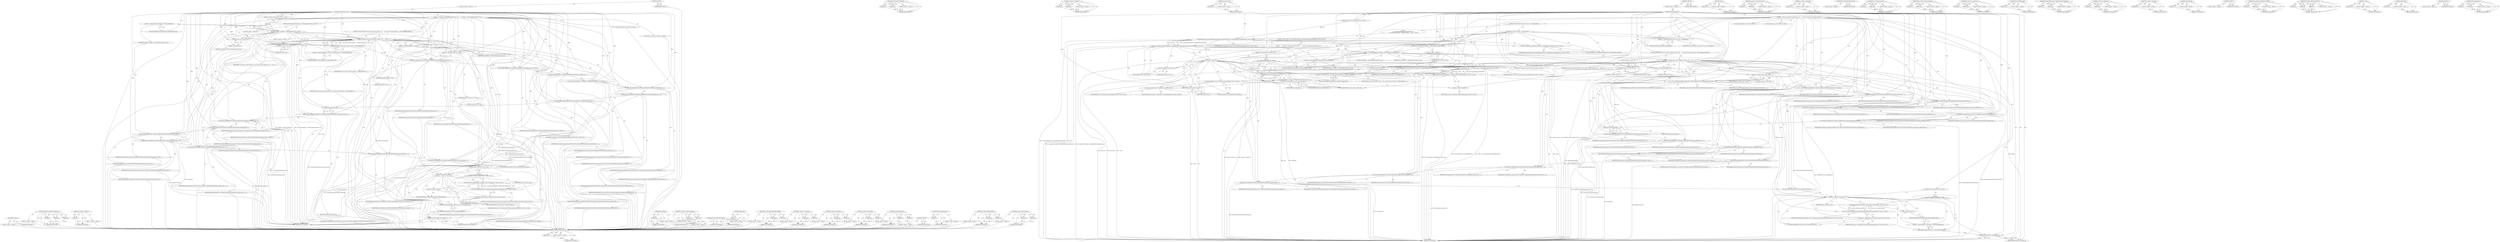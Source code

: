 digraph "OnMessageReceived" {
vulnerable_192 [label=<(METHOD,GetProcess)>];
vulnerable_193 [label=<(BLOCK,&lt;empty&gt;,&lt;empty&gt;)>];
vulnerable_194 [label=<(METHOD_RETURN,ANY)>];
vulnerable_147 [label=<(METHOD,IPC_BEGIN_MESSAGE_MAP_EX)>];
vulnerable_148 [label=<(PARAM,p1)>];
vulnerable_149 [label=<(PARAM,p2)>];
vulnerable_150 [label=<(PARAM,p3)>];
vulnerable_151 [label=<(BLOCK,&lt;empty&gt;,&lt;empty&gt;)>];
vulnerable_152 [label=<(METHOD_RETURN,ANY)>];
vulnerable_170 [label=<(METHOD,&lt;operator&gt;.logicalNot)>];
vulnerable_171 [label=<(PARAM,p1)>];
vulnerable_172 [label=<(BLOCK,&lt;empty&gt;,&lt;empty&gt;)>];
vulnerable_173 [label=<(METHOD_RETURN,ANY)>];
vulnerable_6 [label=<(METHOD,&lt;global&gt;)<SUB>1</SUB>>];
vulnerable_7 [label=<(BLOCK,&lt;empty&gt;,&lt;empty&gt;)<SUB>1</SUB>>];
vulnerable_8 [label=<(METHOD,OnMessageReceived)<SUB>1</SUB>>];
vulnerable_9 [label="<(PARAM,const IPC::Message &amp;msg)<SUB>1</SUB>>"];
vulnerable_10 [label=<(BLOCK,{
   if (delegate_-&gt;OnMessageReceived(this, msg...,{
   if (delegate_-&gt;OnMessageReceived(this, msg...)<SUB>1</SUB>>];
vulnerable_11 [label=<(CONTROL_STRUCTURE,IF,if (delegate_-&gt;OnMessageReceived(this, msg)))<SUB>2</SUB>>];
vulnerable_12 [label=<(OnMessageReceived,delegate_-&gt;OnMessageReceived(this, msg))<SUB>2</SUB>>];
vulnerable_13 [label=<(&lt;operator&gt;.indirectFieldAccess,delegate_-&gt;OnMessageReceived)<SUB>2</SUB>>];
vulnerable_14 [label=<(IDENTIFIER,delegate_,delegate_-&gt;OnMessageReceived(this, msg))<SUB>2</SUB>>];
vulnerable_15 [label=<(FIELD_IDENTIFIER,OnMessageReceived,OnMessageReceived)<SUB>2</SUB>>];
vulnerable_16 [label=<(LITERAL,this,delegate_-&gt;OnMessageReceived(this, msg))<SUB>2</SUB>>];
vulnerable_17 [label=<(IDENTIFIER,msg,delegate_-&gt;OnMessageReceived(this, msg))<SUB>2</SUB>>];
vulnerable_18 [label=<(BLOCK,&lt;empty&gt;,&lt;empty&gt;)<SUB>3</SUB>>];
vulnerable_19 [label=<(RETURN,return true;,return true;)<SUB>3</SUB>>];
vulnerable_20 [label=<(LITERAL,true,return true;)<SUB>3</SUB>>];
vulnerable_21 [label=<(CONTROL_STRUCTURE,IF,if (cross_process_frame_connector_ &amp;&amp;
      cross_process_frame_connector_-&gt;OnMessageReceived(msg)))<SUB>5</SUB>>];
vulnerable_22 [label=<(&lt;operator&gt;.logicalAnd,cross_process_frame_connector_ &amp;&amp;
      cross_p...)<SUB>5</SUB>>];
vulnerable_23 [label=<(IDENTIFIER,cross_process_frame_connector_,cross_process_frame_connector_ &amp;&amp;
      cross_p...)<SUB>5</SUB>>];
vulnerable_24 [label=<(OnMessageReceived,cross_process_frame_connector_-&gt;OnMessageReceiv...)<SUB>6</SUB>>];
vulnerable_25 [label=<(&lt;operator&gt;.indirectFieldAccess,cross_process_frame_connector_-&gt;OnMessageReceived)<SUB>6</SUB>>];
vulnerable_26 [label=<(IDENTIFIER,cross_process_frame_connector_,cross_process_frame_connector_-&gt;OnMessageReceiv...)<SUB>6</SUB>>];
vulnerable_27 [label=<(FIELD_IDENTIFIER,OnMessageReceived,OnMessageReceived)<SUB>6</SUB>>];
vulnerable_28 [label=<(IDENTIFIER,msg,cross_process_frame_connector_-&gt;OnMessageReceiv...)<SUB>6</SUB>>];
vulnerable_29 [label=<(BLOCK,&lt;empty&gt;,&lt;empty&gt;)<SUB>7</SUB>>];
vulnerable_30 [label=<(RETURN,return true;,return true;)<SUB>7</SUB>>];
vulnerable_31 [label=<(LITERAL,true,return true;)<SUB>7</SUB>>];
vulnerable_32 [label="<(LOCAL,bool handled: bool)<SUB>9</SUB>>"];
vulnerable_33 [label=<(&lt;operator&gt;.assignment,handled = true)<SUB>9</SUB>>];
vulnerable_34 [label=<(IDENTIFIER,handled,handled = true)<SUB>9</SUB>>];
vulnerable_35 [label=<(LITERAL,true,handled = true)<SUB>9</SUB>>];
vulnerable_36 [label="<(LOCAL,bool msg_is_ok: bool)<SUB>10</SUB>>"];
vulnerable_37 [label=<(&lt;operator&gt;.assignment,msg_is_ok = true)<SUB>10</SUB>>];
vulnerable_38 [label=<(IDENTIFIER,msg_is_ok,msg_is_ok = true)<SUB>10</SUB>>];
vulnerable_39 [label=<(LITERAL,true,msg_is_ok = true)<SUB>10</SUB>>];
vulnerable_40 [label=<(IPC_BEGIN_MESSAGE_MAP_EX,IPC_BEGIN_MESSAGE_MAP_EX(RenderFrameHostImpl, m...)<SUB>11</SUB>>];
vulnerable_41 [label=<(IDENTIFIER,RenderFrameHostImpl,IPC_BEGIN_MESSAGE_MAP_EX(RenderFrameHostImpl, m...)<SUB>11</SUB>>];
vulnerable_42 [label=<(IDENTIFIER,msg,IPC_BEGIN_MESSAGE_MAP_EX(RenderFrameHostImpl, m...)<SUB>11</SUB>>];
vulnerable_43 [label=<(IDENTIFIER,msg_is_ok,IPC_BEGIN_MESSAGE_MAP_EX(RenderFrameHostImpl, m...)<SUB>11</SUB>>];
vulnerable_44 [label=<(IPC_MESSAGE_HANDLER,IPC_MESSAGE_HANDLER(FrameHostMsg_Detach, OnDetach))<SUB>12</SUB>>];
vulnerable_45 [label=<(IDENTIFIER,FrameHostMsg_Detach,IPC_MESSAGE_HANDLER(FrameHostMsg_Detach, OnDetach))<SUB>12</SUB>>];
vulnerable_46 [label=<(IDENTIFIER,OnDetach,IPC_MESSAGE_HANDLER(FrameHostMsg_Detach, OnDetach))<SUB>12</SUB>>];
vulnerable_47 [label=<(IPC_MESSAGE_HANDLER,IPC_MESSAGE_HANDLER(FrameHostMsg_FrameFocused, ...)<SUB>13</SUB>>];
vulnerable_48 [label=<(IDENTIFIER,FrameHostMsg_FrameFocused,IPC_MESSAGE_HANDLER(FrameHostMsg_FrameFocused, ...)<SUB>13</SUB>>];
vulnerable_49 [label=<(IDENTIFIER,OnFrameFocused,IPC_MESSAGE_HANDLER(FrameHostMsg_FrameFocused, ...)<SUB>13</SUB>>];
vulnerable_50 [label=<(IPC_MESSAGE_HANDLER,IPC_MESSAGE_HANDLER(FrameHostMsg_DidStartProvis...)<SUB>14</SUB>>];
vulnerable_51 [label=<(IDENTIFIER,FrameHostMsg_DidStartProvisionalLoadForFrame,IPC_MESSAGE_HANDLER(FrameHostMsg_DidStartProvis...)<SUB>14</SUB>>];
vulnerable_52 [label=<(IDENTIFIER,OnDidStartProvisionalLoadForFrame,IPC_MESSAGE_HANDLER(FrameHostMsg_DidStartProvis...)<SUB>15</SUB>>];
vulnerable_53 [label=<(IPC_MESSAGE_HANDLER,IPC_MESSAGE_HANDLER(FrameHostMsg_DidFailProvisi...)<SUB>16</SUB>>];
vulnerable_54 [label=<(IDENTIFIER,FrameHostMsg_DidFailProvisionalLoadWithError,IPC_MESSAGE_HANDLER(FrameHostMsg_DidFailProvisi...)<SUB>16</SUB>>];
vulnerable_55 [label=<(IDENTIFIER,OnDidFailProvisionalLoadWithError,IPC_MESSAGE_HANDLER(FrameHostMsg_DidFailProvisi...)<SUB>17</SUB>>];
vulnerable_56 [label=<(IPC_MESSAGE_HANDLER,IPC_MESSAGE_HANDLER(FrameHostMsg_DidRedirectPro...)<SUB>18</SUB>>];
vulnerable_57 [label=<(IDENTIFIER,FrameHostMsg_DidRedirectProvisionalLoad,IPC_MESSAGE_HANDLER(FrameHostMsg_DidRedirectPro...)<SUB>18</SUB>>];
vulnerable_58 [label=<(IDENTIFIER,OnDidRedirectProvisionalLoad,IPC_MESSAGE_HANDLER(FrameHostMsg_DidRedirectPro...)<SUB>19</SUB>>];
vulnerable_59 [label=<(IPC_MESSAGE_HANDLER,IPC_MESSAGE_HANDLER(FrameHostMsg_DidFailLoadWit...)<SUB>20</SUB>>];
vulnerable_60 [label=<(IDENTIFIER,FrameHostMsg_DidFailLoadWithError,IPC_MESSAGE_HANDLER(FrameHostMsg_DidFailLoadWit...)<SUB>20</SUB>>];
vulnerable_61 [label=<(IDENTIFIER,OnDidFailLoadWithError,IPC_MESSAGE_HANDLER(FrameHostMsg_DidFailLoadWit...)<SUB>21</SUB>>];
vulnerable_62 [label=<(IPC_MESSAGE_HANDLER_GENERIC,IPC_MESSAGE_HANDLER_GENERIC(FrameHostMsg_DidCom...)<SUB>22</SUB>>];
vulnerable_63 [label=<(IDENTIFIER,FrameHostMsg_DidCommitProvisionalLoad,IPC_MESSAGE_HANDLER_GENERIC(FrameHostMsg_DidCom...)<SUB>22</SUB>>];
vulnerable_64 [label=<(OnNavigate,OnNavigate(msg))<SUB>23</SUB>>];
vulnerable_65 [label=<(IDENTIFIER,msg,OnNavigate(msg))<SUB>23</SUB>>];
vulnerable_66 [label=<(IPC_MESSAGE_HANDLER,IPC_MESSAGE_HANDLER(FrameHostMsg_DidStartLoadin...)<SUB>24</SUB>>];
vulnerable_67 [label=<(IDENTIFIER,FrameHostMsg_DidStartLoading,IPC_MESSAGE_HANDLER(FrameHostMsg_DidStartLoadin...)<SUB>24</SUB>>];
vulnerable_68 [label=<(IDENTIFIER,OnDidStartLoading,IPC_MESSAGE_HANDLER(FrameHostMsg_DidStartLoadin...)<SUB>24</SUB>>];
vulnerable_69 [label=<(IPC_MESSAGE_HANDLER,IPC_MESSAGE_HANDLER(FrameHostMsg_DidStopLoading...)<SUB>25</SUB>>];
vulnerable_70 [label=<(IDENTIFIER,FrameHostMsg_DidStopLoading,IPC_MESSAGE_HANDLER(FrameHostMsg_DidStopLoading...)<SUB>25</SUB>>];
vulnerable_71 [label=<(IDENTIFIER,OnDidStopLoading,IPC_MESSAGE_HANDLER(FrameHostMsg_DidStopLoading...)<SUB>25</SUB>>];
vulnerable_72 [label=<(IPC_MESSAGE_HANDLER,IPC_MESSAGE_HANDLER(FrameHostMsg_OpenURL, OnOpe...)<SUB>26</SUB>>];
vulnerable_73 [label=<(IDENTIFIER,FrameHostMsg_OpenURL,IPC_MESSAGE_HANDLER(FrameHostMsg_OpenURL, OnOpe...)<SUB>26</SUB>>];
vulnerable_74 [label=<(IDENTIFIER,OnOpenURL,IPC_MESSAGE_HANDLER(FrameHostMsg_OpenURL, OnOpe...)<SUB>26</SUB>>];
vulnerable_75 [label=<(IPC_MESSAGE_HANDLER,IPC_MESSAGE_HANDLER(FrameHostMsg_BeforeUnload_A...)<SUB>27</SUB>>];
vulnerable_76 [label=<(IDENTIFIER,FrameHostMsg_BeforeUnload_ACK,IPC_MESSAGE_HANDLER(FrameHostMsg_BeforeUnload_A...)<SUB>27</SUB>>];
vulnerable_77 [label=<(IDENTIFIER,OnBeforeUnloadACK,IPC_MESSAGE_HANDLER(FrameHostMsg_BeforeUnload_A...)<SUB>27</SUB>>];
vulnerable_78 [label=<(IPC_MESSAGE_HANDLER,IPC_MESSAGE_HANDLER(FrameHostMsg_SwapOut_ACK, O...)<SUB>28</SUB>>];
vulnerable_79 [label=<(IDENTIFIER,FrameHostMsg_SwapOut_ACK,IPC_MESSAGE_HANDLER(FrameHostMsg_SwapOut_ACK, O...)<SUB>28</SUB>>];
vulnerable_80 [label=<(IDENTIFIER,OnSwapOutACK,IPC_MESSAGE_HANDLER(FrameHostMsg_SwapOut_ACK, O...)<SUB>28</SUB>>];
vulnerable_81 [label=<(IPC_MESSAGE_HANDLER,IPC_MESSAGE_HANDLER(FrameHostMsg_ContextMenu, O...)<SUB>29</SUB>>];
vulnerable_82 [label=<(IDENTIFIER,FrameHostMsg_ContextMenu,IPC_MESSAGE_HANDLER(FrameHostMsg_ContextMenu, O...)<SUB>29</SUB>>];
vulnerable_83 [label=<(IDENTIFIER,OnContextMenu,IPC_MESSAGE_HANDLER(FrameHostMsg_ContextMenu, O...)<SUB>29</SUB>>];
vulnerable_84 [label=<(IPC_MESSAGE_HANDLER,IPC_MESSAGE_HANDLER(FrameHostMsg_JavaScriptExec...)<SUB>30</SUB>>];
vulnerable_85 [label=<(IDENTIFIER,FrameHostMsg_JavaScriptExecuteResponse,IPC_MESSAGE_HANDLER(FrameHostMsg_JavaScriptExec...)<SUB>30</SUB>>];
vulnerable_86 [label=<(IDENTIFIER,OnJavaScriptExecuteResponse,IPC_MESSAGE_HANDLER(FrameHostMsg_JavaScriptExec...)<SUB>31</SUB>>];
vulnerable_87 [label=<(IPC_END_MESSAGE_MAP_EX,IPC_END_MESSAGE_MAP_EX())<SUB>32</SUB>>];
vulnerable_88 [label=<(CONTROL_STRUCTURE,IF,if (!msg_is_ok))<SUB>34</SUB>>];
vulnerable_89 [label=<(&lt;operator&gt;.logicalNot,!msg_is_ok)<SUB>34</SUB>>];
vulnerable_90 [label=<(IDENTIFIER,msg_is_ok,!msg_is_ok)<SUB>34</SUB>>];
vulnerable_91 [label="<(BLOCK,{
    RecordAction(base::UserMetricsAction(&quot;Bad...,{
    RecordAction(base::UserMetricsAction(&quot;Bad...)<SUB>34</SUB>>"];
vulnerable_92 [label="<(RecordAction,RecordAction(base::UserMetricsAction(&quot;BadMessag...)<SUB>35</SUB>>"];
vulnerable_93 [label="<(base.UserMetricsAction,base::UserMetricsAction(&quot;BadMessageTerminate_RFH&quot;))<SUB>35</SUB>>"];
vulnerable_94 [label="<(&lt;operator&gt;.fieldAccess,base::UserMetricsAction)<SUB>35</SUB>>"];
vulnerable_95 [label="<(IDENTIFIER,base,base::UserMetricsAction(&quot;BadMessageTerminate_RFH&quot;))<SUB>35</SUB>>"];
vulnerable_96 [label=<(FIELD_IDENTIFIER,UserMetricsAction,UserMetricsAction)<SUB>35</SUB>>];
vulnerable_97 [label="<(LITERAL,&quot;BadMessageTerminate_RFH&quot;,base::UserMetricsAction(&quot;BadMessageTerminate_RFH&quot;))<SUB>35</SUB>>"];
vulnerable_98 [label=<(ReceivedBadMessage,GetProcess()-&gt;ReceivedBadMessage())<SUB>36</SUB>>];
vulnerable_99 [label=<(&lt;operator&gt;.indirectFieldAccess,GetProcess()-&gt;ReceivedBadMessage)<SUB>36</SUB>>];
vulnerable_100 [label=<(GetProcess,GetProcess())<SUB>36</SUB>>];
vulnerable_101 [label=<(FIELD_IDENTIFIER,ReceivedBadMessage,ReceivedBadMessage)<SUB>36</SUB>>];
vulnerable_102 [label=<(RETURN,return handled;,return handled;)<SUB>39</SUB>>];
vulnerable_103 [label=<(IDENTIFIER,handled,return handled;)<SUB>39</SUB>>];
vulnerable_104 [label=<(METHOD_RETURN,bool)<SUB>1</SUB>>];
vulnerable_106 [label=<(METHOD_RETURN,ANY)<SUB>1</SUB>>];
vulnerable_174 [label=<(METHOD,RecordAction)>];
vulnerable_175 [label=<(PARAM,p1)>];
vulnerable_176 [label=<(BLOCK,&lt;empty&gt;,&lt;empty&gt;)>];
vulnerable_177 [label=<(METHOD_RETURN,ANY)>];
vulnerable_132 [label=<(METHOD,&lt;operator&gt;.indirectFieldAccess)>];
vulnerable_133 [label=<(PARAM,p1)>];
vulnerable_134 [label=<(PARAM,p2)>];
vulnerable_135 [label=<(BLOCK,&lt;empty&gt;,&lt;empty&gt;)>];
vulnerable_136 [label=<(METHOD_RETURN,ANY)>];
vulnerable_167 [label=<(METHOD,IPC_END_MESSAGE_MAP_EX)>];
vulnerable_168 [label=<(BLOCK,&lt;empty&gt;,&lt;empty&gt;)>];
vulnerable_169 [label=<(METHOD_RETURN,ANY)>];
vulnerable_163 [label=<(METHOD,OnNavigate)>];
vulnerable_164 [label=<(PARAM,p1)>];
vulnerable_165 [label=<(BLOCK,&lt;empty&gt;,&lt;empty&gt;)>];
vulnerable_166 [label=<(METHOD_RETURN,ANY)>];
vulnerable_158 [label=<(METHOD,IPC_MESSAGE_HANDLER_GENERIC)>];
vulnerable_159 [label=<(PARAM,p1)>];
vulnerable_160 [label=<(PARAM,p2)>];
vulnerable_161 [label=<(BLOCK,&lt;empty&gt;,&lt;empty&gt;)>];
vulnerable_162 [label=<(METHOD_RETURN,ANY)>];
vulnerable_142 [label=<(METHOD,&lt;operator&gt;.assignment)>];
vulnerable_143 [label=<(PARAM,p1)>];
vulnerable_144 [label=<(PARAM,p2)>];
vulnerable_145 [label=<(BLOCK,&lt;empty&gt;,&lt;empty&gt;)>];
vulnerable_146 [label=<(METHOD_RETURN,ANY)>];
vulnerable_183 [label=<(METHOD,&lt;operator&gt;.fieldAccess)>];
vulnerable_184 [label=<(PARAM,p1)>];
vulnerable_185 [label=<(PARAM,p2)>];
vulnerable_186 [label=<(BLOCK,&lt;empty&gt;,&lt;empty&gt;)>];
vulnerable_187 [label=<(METHOD_RETURN,ANY)>];
vulnerable_137 [label=<(METHOD,&lt;operator&gt;.logicalAnd)>];
vulnerable_138 [label=<(PARAM,p1)>];
vulnerable_139 [label=<(PARAM,p2)>];
vulnerable_140 [label=<(BLOCK,&lt;empty&gt;,&lt;empty&gt;)>];
vulnerable_141 [label=<(METHOD_RETURN,ANY)>];
vulnerable_127 [label=<(METHOD,OnMessageReceived)>];
vulnerable_128 [label=<(PARAM,p1)>];
vulnerable_129 [label=<(PARAM,p2)>];
vulnerable_130 [label=<(BLOCK,&lt;empty&gt;,&lt;empty&gt;)>];
vulnerable_131 [label=<(METHOD_RETURN,ANY)>];
vulnerable_121 [label=<(METHOD,&lt;global&gt;)<SUB>1</SUB>>];
vulnerable_122 [label=<(BLOCK,&lt;empty&gt;,&lt;empty&gt;)>];
vulnerable_123 [label=<(METHOD_RETURN,ANY)>];
vulnerable_188 [label=<(METHOD,ReceivedBadMessage)>];
vulnerable_189 [label=<(PARAM,p1)>];
vulnerable_190 [label=<(BLOCK,&lt;empty&gt;,&lt;empty&gt;)>];
vulnerable_191 [label=<(METHOD_RETURN,ANY)>];
vulnerable_153 [label=<(METHOD,IPC_MESSAGE_HANDLER)>];
vulnerable_154 [label=<(PARAM,p1)>];
vulnerable_155 [label=<(PARAM,p2)>];
vulnerable_156 [label=<(BLOCK,&lt;empty&gt;,&lt;empty&gt;)>];
vulnerable_157 [label=<(METHOD_RETURN,ANY)>];
vulnerable_178 [label=<(METHOD,base.UserMetricsAction)>];
vulnerable_179 [label=<(PARAM,p1)>];
vulnerable_180 [label=<(PARAM,p2)>];
vulnerable_181 [label=<(BLOCK,&lt;empty&gt;,&lt;empty&gt;)>];
vulnerable_182 [label=<(METHOD_RETURN,ANY)>];
fixed_252 [label=<(METHOD,RecordAction)>];
fixed_253 [label=<(PARAM,p1)>];
fixed_254 [label=<(BLOCK,&lt;empty&gt;,&lt;empty&gt;)>];
fixed_255 [label=<(METHOD_RETURN,ANY)>];
fixed_235 [label=<(METHOD,IPC_MESSAGE_HANDLER)>];
fixed_236 [label=<(PARAM,p1)>];
fixed_237 [label=<(PARAM,p2)>];
fixed_238 [label=<(BLOCK,&lt;empty&gt;,&lt;empty&gt;)>];
fixed_239 [label=<(METHOD_RETURN,ANY)>];
fixed_188 [label=<(METHOD,&lt;operator&gt;.fieldAccess)>];
fixed_189 [label=<(PARAM,p1)>];
fixed_190 [label=<(PARAM,p2)>];
fixed_191 [label=<(BLOCK,&lt;empty&gt;,&lt;empty&gt;)>];
fixed_192 [label=<(METHOD_RETURN,ANY)>];
fixed_211 [label=<(METHOD,set_reply_error)>];
fixed_212 [label=<(PARAM,p1)>];
fixed_213 [label=<(BLOCK,&lt;empty&gt;,&lt;empty&gt;)>];
fixed_214 [label=<(METHOD_RETURN,ANY)>];
fixed_6 [label=<(METHOD,&lt;global&gt;)<SUB>1</SUB>>];
fixed_7 [label=<(BLOCK,&lt;empty&gt;,&lt;empty&gt;)<SUB>1</SUB>>];
fixed_8 [label=<(METHOD,OnMessageReceived)<SUB>1</SUB>>];
fixed_9 [label="<(PARAM,const IPC::Message &amp;msg)<SUB>1</SUB>>"];
fixed_10 [label=<(BLOCK,{
  // Filter out most IPC messages if this ren...,{
  // Filter out most IPC messages if this ren...)<SUB>1</SUB>>];
fixed_11 [label=<(CONTROL_STRUCTURE,IF,if (render_view_host_-&gt;IsSwappedOut()))<SUB>7</SUB>>];
fixed_12 [label=<(IsSwappedOut,render_view_host_-&gt;IsSwappedOut())<SUB>7</SUB>>];
fixed_13 [label=<(&lt;operator&gt;.indirectFieldAccess,render_view_host_-&gt;IsSwappedOut)<SUB>7</SUB>>];
fixed_14 [label=<(IDENTIFIER,render_view_host_,render_view_host_-&gt;IsSwappedOut())<SUB>7</SUB>>];
fixed_15 [label=<(FIELD_IDENTIFIER,IsSwappedOut,IsSwappedOut)<SUB>7</SUB>>];
fixed_16 [label="<(BLOCK,{
    if (!SwappedOutMessages::CanHandleWhileSw...,{
    if (!SwappedOutMessages::CanHandleWhileSw...)<SUB>7</SUB>>"];
fixed_17 [label="<(CONTROL_STRUCTURE,IF,if (!SwappedOutMessages::CanHandleWhileSwappedOut(msg)))<SUB>8</SUB>>"];
fixed_18 [label="<(&lt;operator&gt;.logicalNot,!SwappedOutMessages::CanHandleWhileSwappedOut(msg))<SUB>8</SUB>>"];
fixed_19 [label="<(SwappedOutMessages.CanHandleWhileSwappedOut,SwappedOutMessages::CanHandleWhileSwappedOut(msg))<SUB>8</SUB>>"];
fixed_20 [label="<(&lt;operator&gt;.fieldAccess,SwappedOutMessages::CanHandleWhileSwappedOut)<SUB>8</SUB>>"];
fixed_21 [label="<(IDENTIFIER,SwappedOutMessages,SwappedOutMessages::CanHandleWhileSwappedOut(msg))<SUB>8</SUB>>"];
fixed_22 [label=<(FIELD_IDENTIFIER,CanHandleWhileSwappedOut,CanHandleWhileSwappedOut)<SUB>8</SUB>>];
fixed_23 [label="<(IDENTIFIER,msg,SwappedOutMessages::CanHandleWhileSwappedOut(msg))<SUB>8</SUB>>"];
fixed_24 [label=<(BLOCK,{
      // If this is a synchronous message and...,{
      // If this is a synchronous message and...)<SUB>8</SUB>>];
fixed_25 [label=<(CONTROL_STRUCTURE,IF,if (msg.is_sync()))<SUB>12</SUB>>];
fixed_26 [label=<(is_sync,msg.is_sync())<SUB>12</SUB>>];
fixed_27 [label=<(&lt;operator&gt;.fieldAccess,msg.is_sync)<SUB>12</SUB>>];
fixed_28 [label=<(IDENTIFIER,msg,msg.is_sync())<SUB>12</SUB>>];
fixed_29 [label=<(FIELD_IDENTIFIER,is_sync,is_sync)<SUB>12</SUB>>];
fixed_30 [label="<(BLOCK,{
        IPC::Message* reply = IPC::SyncMessag...,{
        IPC::Message* reply = IPC::SyncMessag...)<SUB>12</SUB>>"];
fixed_31 [label="<(LOCAL,IPC.Message* reply: IPC.Message*)<SUB>13</SUB>>"];
fixed_32 [label="<(&lt;operator&gt;.assignment,* reply = IPC::SyncMessage::GenerateReply(&amp;msg))<SUB>13</SUB>>"];
fixed_33 [label="<(IDENTIFIER,reply,* reply = IPC::SyncMessage::GenerateReply(&amp;msg))<SUB>13</SUB>>"];
fixed_34 [label="<(IPC.SyncMessage.GenerateReply,IPC::SyncMessage::GenerateReply(&amp;msg))<SUB>13</SUB>>"];
fixed_35 [label="<(&lt;operator&gt;.fieldAccess,IPC::SyncMessage::GenerateReply)<SUB>13</SUB>>"];
fixed_36 [label="<(&lt;operator&gt;.fieldAccess,IPC::SyncMessage)<SUB>13</SUB>>"];
fixed_37 [label="<(IDENTIFIER,IPC,IPC::SyncMessage::GenerateReply(&amp;msg))<SUB>13</SUB>>"];
fixed_38 [label="<(IDENTIFIER,SyncMessage,IPC::SyncMessage::GenerateReply(&amp;msg))<SUB>13</SUB>>"];
fixed_39 [label=<(FIELD_IDENTIFIER,GenerateReply,GenerateReply)<SUB>13</SUB>>];
fixed_40 [label=<(&lt;operator&gt;.addressOf,&amp;msg)<SUB>13</SUB>>];
fixed_41 [label="<(IDENTIFIER,msg,IPC::SyncMessage::GenerateReply(&amp;msg))<SUB>13</SUB>>"];
fixed_42 [label=<(set_reply_error,reply-&gt;set_reply_error())<SUB>14</SUB>>];
fixed_43 [label=<(&lt;operator&gt;.indirectFieldAccess,reply-&gt;set_reply_error)<SUB>14</SUB>>];
fixed_44 [label=<(IDENTIFIER,reply,reply-&gt;set_reply_error())<SUB>14</SUB>>];
fixed_45 [label=<(FIELD_IDENTIFIER,set_reply_error,set_reply_error)<SUB>14</SUB>>];
fixed_46 [label=<(Send,Send(reply))<SUB>15</SUB>>];
fixed_47 [label=<(IDENTIFIER,reply,Send(reply))<SUB>15</SUB>>];
fixed_48 [label=<(RETURN,return true;,return true;)<SUB>18</SUB>>];
fixed_49 [label=<(LITERAL,true,return true;)<SUB>18</SUB>>];
fixed_50 [label=<(CONTROL_STRUCTURE,IF,if (delegate_-&gt;OnMessageReceived(this, msg)))<SUB>22</SUB>>];
fixed_51 [label=<(OnMessageReceived,delegate_-&gt;OnMessageReceived(this, msg))<SUB>22</SUB>>];
fixed_52 [label=<(&lt;operator&gt;.indirectFieldAccess,delegate_-&gt;OnMessageReceived)<SUB>22</SUB>>];
fixed_53 [label=<(IDENTIFIER,delegate_,delegate_-&gt;OnMessageReceived(this, msg))<SUB>22</SUB>>];
fixed_54 [label=<(FIELD_IDENTIFIER,OnMessageReceived,OnMessageReceived)<SUB>22</SUB>>];
fixed_55 [label=<(LITERAL,this,delegate_-&gt;OnMessageReceived(this, msg))<SUB>22</SUB>>];
fixed_56 [label=<(IDENTIFIER,msg,delegate_-&gt;OnMessageReceived(this, msg))<SUB>22</SUB>>];
fixed_57 [label=<(BLOCK,&lt;empty&gt;,&lt;empty&gt;)<SUB>23</SUB>>];
fixed_58 [label=<(RETURN,return true;,return true;)<SUB>23</SUB>>];
fixed_59 [label=<(LITERAL,true,return true;)<SUB>23</SUB>>];
fixed_60 [label=<(CONTROL_STRUCTURE,IF,if (cross_process_frame_connector_ &amp;&amp;
      cross_process_frame_connector_-&gt;OnMessageReceived(msg)))<SUB>25</SUB>>];
fixed_61 [label=<(&lt;operator&gt;.logicalAnd,cross_process_frame_connector_ &amp;&amp;
      cross_p...)<SUB>25</SUB>>];
fixed_62 [label=<(IDENTIFIER,cross_process_frame_connector_,cross_process_frame_connector_ &amp;&amp;
      cross_p...)<SUB>25</SUB>>];
fixed_63 [label=<(OnMessageReceived,cross_process_frame_connector_-&gt;OnMessageReceiv...)<SUB>26</SUB>>];
fixed_64 [label=<(&lt;operator&gt;.indirectFieldAccess,cross_process_frame_connector_-&gt;OnMessageReceived)<SUB>26</SUB>>];
fixed_65 [label=<(IDENTIFIER,cross_process_frame_connector_,cross_process_frame_connector_-&gt;OnMessageReceiv...)<SUB>26</SUB>>];
fixed_66 [label=<(FIELD_IDENTIFIER,OnMessageReceived,OnMessageReceived)<SUB>26</SUB>>];
fixed_67 [label=<(IDENTIFIER,msg,cross_process_frame_connector_-&gt;OnMessageReceiv...)<SUB>26</SUB>>];
fixed_68 [label=<(BLOCK,&lt;empty&gt;,&lt;empty&gt;)<SUB>27</SUB>>];
fixed_69 [label=<(RETURN,return true;,return true;)<SUB>27</SUB>>];
fixed_70 [label=<(LITERAL,true,return true;)<SUB>27</SUB>>];
fixed_71 [label="<(LOCAL,bool handled: bool)<SUB>29</SUB>>"];
fixed_72 [label=<(&lt;operator&gt;.assignment,handled = true)<SUB>29</SUB>>];
fixed_73 [label=<(IDENTIFIER,handled,handled = true)<SUB>29</SUB>>];
fixed_74 [label=<(LITERAL,true,handled = true)<SUB>29</SUB>>];
fixed_75 [label="<(LOCAL,bool msg_is_ok: bool)<SUB>30</SUB>>"];
fixed_76 [label=<(&lt;operator&gt;.assignment,msg_is_ok = true)<SUB>30</SUB>>];
fixed_77 [label=<(IDENTIFIER,msg_is_ok,msg_is_ok = true)<SUB>30</SUB>>];
fixed_78 [label=<(LITERAL,true,msg_is_ok = true)<SUB>30</SUB>>];
fixed_79 [label=<(IPC_BEGIN_MESSAGE_MAP_EX,IPC_BEGIN_MESSAGE_MAP_EX(RenderFrameHostImpl, m...)<SUB>31</SUB>>];
fixed_80 [label=<(IDENTIFIER,RenderFrameHostImpl,IPC_BEGIN_MESSAGE_MAP_EX(RenderFrameHostImpl, m...)<SUB>31</SUB>>];
fixed_81 [label=<(IDENTIFIER,msg,IPC_BEGIN_MESSAGE_MAP_EX(RenderFrameHostImpl, m...)<SUB>31</SUB>>];
fixed_82 [label=<(IDENTIFIER,msg_is_ok,IPC_BEGIN_MESSAGE_MAP_EX(RenderFrameHostImpl, m...)<SUB>31</SUB>>];
fixed_83 [label=<(IPC_MESSAGE_HANDLER,IPC_MESSAGE_HANDLER(FrameHostMsg_Detach, OnDetach))<SUB>32</SUB>>];
fixed_84 [label=<(IDENTIFIER,FrameHostMsg_Detach,IPC_MESSAGE_HANDLER(FrameHostMsg_Detach, OnDetach))<SUB>32</SUB>>];
fixed_85 [label=<(IDENTIFIER,OnDetach,IPC_MESSAGE_HANDLER(FrameHostMsg_Detach, OnDetach))<SUB>32</SUB>>];
fixed_86 [label=<(IPC_MESSAGE_HANDLER,IPC_MESSAGE_HANDLER(FrameHostMsg_FrameFocused, ...)<SUB>33</SUB>>];
fixed_87 [label=<(IDENTIFIER,FrameHostMsg_FrameFocused,IPC_MESSAGE_HANDLER(FrameHostMsg_FrameFocused, ...)<SUB>33</SUB>>];
fixed_88 [label=<(IDENTIFIER,OnFrameFocused,IPC_MESSAGE_HANDLER(FrameHostMsg_FrameFocused, ...)<SUB>33</SUB>>];
fixed_89 [label=<(IPC_MESSAGE_HANDLER,IPC_MESSAGE_HANDLER(FrameHostMsg_DidStartProvis...)<SUB>34</SUB>>];
fixed_90 [label=<(IDENTIFIER,FrameHostMsg_DidStartProvisionalLoadForFrame,IPC_MESSAGE_HANDLER(FrameHostMsg_DidStartProvis...)<SUB>34</SUB>>];
fixed_91 [label=<(IDENTIFIER,OnDidStartProvisionalLoadForFrame,IPC_MESSAGE_HANDLER(FrameHostMsg_DidStartProvis...)<SUB>35</SUB>>];
fixed_92 [label=<(IPC_MESSAGE_HANDLER,IPC_MESSAGE_HANDLER(FrameHostMsg_DidFailProvisi...)<SUB>36</SUB>>];
fixed_93 [label=<(IDENTIFIER,FrameHostMsg_DidFailProvisionalLoadWithError,IPC_MESSAGE_HANDLER(FrameHostMsg_DidFailProvisi...)<SUB>36</SUB>>];
fixed_94 [label=<(IDENTIFIER,OnDidFailProvisionalLoadWithError,IPC_MESSAGE_HANDLER(FrameHostMsg_DidFailProvisi...)<SUB>37</SUB>>];
fixed_95 [label=<(IPC_MESSAGE_HANDLER,IPC_MESSAGE_HANDLER(FrameHostMsg_DidRedirectPro...)<SUB>38</SUB>>];
fixed_96 [label=<(IDENTIFIER,FrameHostMsg_DidRedirectProvisionalLoad,IPC_MESSAGE_HANDLER(FrameHostMsg_DidRedirectPro...)<SUB>38</SUB>>];
fixed_97 [label=<(IDENTIFIER,OnDidRedirectProvisionalLoad,IPC_MESSAGE_HANDLER(FrameHostMsg_DidRedirectPro...)<SUB>39</SUB>>];
fixed_98 [label=<(IPC_MESSAGE_HANDLER,IPC_MESSAGE_HANDLER(FrameHostMsg_DidFailLoadWit...)<SUB>40</SUB>>];
fixed_99 [label=<(IDENTIFIER,FrameHostMsg_DidFailLoadWithError,IPC_MESSAGE_HANDLER(FrameHostMsg_DidFailLoadWit...)<SUB>40</SUB>>];
fixed_100 [label=<(IDENTIFIER,OnDidFailLoadWithError,IPC_MESSAGE_HANDLER(FrameHostMsg_DidFailLoadWit...)<SUB>41</SUB>>];
fixed_101 [label=<(IPC_MESSAGE_HANDLER_GENERIC,IPC_MESSAGE_HANDLER_GENERIC(FrameHostMsg_DidCom...)<SUB>42</SUB>>];
fixed_102 [label=<(IDENTIFIER,FrameHostMsg_DidCommitProvisionalLoad,IPC_MESSAGE_HANDLER_GENERIC(FrameHostMsg_DidCom...)<SUB>42</SUB>>];
fixed_103 [label=<(OnNavigate,OnNavigate(msg))<SUB>43</SUB>>];
fixed_104 [label=<(IDENTIFIER,msg,OnNavigate(msg))<SUB>43</SUB>>];
fixed_105 [label=<(IPC_MESSAGE_HANDLER,IPC_MESSAGE_HANDLER(FrameHostMsg_DidStartLoadin...)<SUB>44</SUB>>];
fixed_106 [label=<(IDENTIFIER,FrameHostMsg_DidStartLoading,IPC_MESSAGE_HANDLER(FrameHostMsg_DidStartLoadin...)<SUB>44</SUB>>];
fixed_107 [label=<(IDENTIFIER,OnDidStartLoading,IPC_MESSAGE_HANDLER(FrameHostMsg_DidStartLoadin...)<SUB>44</SUB>>];
fixed_108 [label=<(IPC_MESSAGE_HANDLER,IPC_MESSAGE_HANDLER(FrameHostMsg_DidStopLoading...)<SUB>45</SUB>>];
fixed_109 [label=<(IDENTIFIER,FrameHostMsg_DidStopLoading,IPC_MESSAGE_HANDLER(FrameHostMsg_DidStopLoading...)<SUB>45</SUB>>];
fixed_110 [label=<(IDENTIFIER,OnDidStopLoading,IPC_MESSAGE_HANDLER(FrameHostMsg_DidStopLoading...)<SUB>45</SUB>>];
fixed_111 [label=<(IPC_MESSAGE_HANDLER,IPC_MESSAGE_HANDLER(FrameHostMsg_OpenURL, OnOpe...)<SUB>46</SUB>>];
fixed_112 [label=<(IDENTIFIER,FrameHostMsg_OpenURL,IPC_MESSAGE_HANDLER(FrameHostMsg_OpenURL, OnOpe...)<SUB>46</SUB>>];
fixed_113 [label=<(IDENTIFIER,OnOpenURL,IPC_MESSAGE_HANDLER(FrameHostMsg_OpenURL, OnOpe...)<SUB>46</SUB>>];
fixed_114 [label=<(IPC_MESSAGE_HANDLER,IPC_MESSAGE_HANDLER(FrameHostMsg_BeforeUnload_A...)<SUB>47</SUB>>];
fixed_115 [label=<(IDENTIFIER,FrameHostMsg_BeforeUnload_ACK,IPC_MESSAGE_HANDLER(FrameHostMsg_BeforeUnload_A...)<SUB>47</SUB>>];
fixed_116 [label=<(IDENTIFIER,OnBeforeUnloadACK,IPC_MESSAGE_HANDLER(FrameHostMsg_BeforeUnload_A...)<SUB>47</SUB>>];
fixed_117 [label=<(IPC_MESSAGE_HANDLER,IPC_MESSAGE_HANDLER(FrameHostMsg_SwapOut_ACK, O...)<SUB>48</SUB>>];
fixed_118 [label=<(IDENTIFIER,FrameHostMsg_SwapOut_ACK,IPC_MESSAGE_HANDLER(FrameHostMsg_SwapOut_ACK, O...)<SUB>48</SUB>>];
fixed_119 [label=<(IDENTIFIER,OnSwapOutACK,IPC_MESSAGE_HANDLER(FrameHostMsg_SwapOut_ACK, O...)<SUB>48</SUB>>];
fixed_120 [label=<(IPC_MESSAGE_HANDLER,IPC_MESSAGE_HANDLER(FrameHostMsg_ContextMenu, O...)<SUB>49</SUB>>];
fixed_121 [label=<(IDENTIFIER,FrameHostMsg_ContextMenu,IPC_MESSAGE_HANDLER(FrameHostMsg_ContextMenu, O...)<SUB>49</SUB>>];
fixed_122 [label=<(IDENTIFIER,OnContextMenu,IPC_MESSAGE_HANDLER(FrameHostMsg_ContextMenu, O...)<SUB>49</SUB>>];
fixed_123 [label=<(IPC_MESSAGE_HANDLER,IPC_MESSAGE_HANDLER(FrameHostMsg_JavaScriptExec...)<SUB>50</SUB>>];
fixed_124 [label=<(IDENTIFIER,FrameHostMsg_JavaScriptExecuteResponse,IPC_MESSAGE_HANDLER(FrameHostMsg_JavaScriptExec...)<SUB>50</SUB>>];
fixed_125 [label=<(IDENTIFIER,OnJavaScriptExecuteResponse,IPC_MESSAGE_HANDLER(FrameHostMsg_JavaScriptExec...)<SUB>51</SUB>>];
fixed_126 [label=<(IPC_END_MESSAGE_MAP_EX,IPC_END_MESSAGE_MAP_EX())<SUB>52</SUB>>];
fixed_127 [label=<(CONTROL_STRUCTURE,IF,if (!msg_is_ok))<SUB>54</SUB>>];
fixed_128 [label=<(&lt;operator&gt;.logicalNot,!msg_is_ok)<SUB>54</SUB>>];
fixed_129 [label=<(IDENTIFIER,msg_is_ok,!msg_is_ok)<SUB>54</SUB>>];
fixed_130 [label="<(BLOCK,{
    RecordAction(base::UserMetricsAction(&quot;Bad...,{
    RecordAction(base::UserMetricsAction(&quot;Bad...)<SUB>54</SUB>>"];
fixed_131 [label="<(RecordAction,RecordAction(base::UserMetricsAction(&quot;BadMessag...)<SUB>55</SUB>>"];
fixed_132 [label="<(base.UserMetricsAction,base::UserMetricsAction(&quot;BadMessageTerminate_RFH&quot;))<SUB>55</SUB>>"];
fixed_133 [label="<(&lt;operator&gt;.fieldAccess,base::UserMetricsAction)<SUB>55</SUB>>"];
fixed_134 [label="<(IDENTIFIER,base,base::UserMetricsAction(&quot;BadMessageTerminate_RFH&quot;))<SUB>55</SUB>>"];
fixed_135 [label=<(FIELD_IDENTIFIER,UserMetricsAction,UserMetricsAction)<SUB>55</SUB>>];
fixed_136 [label="<(LITERAL,&quot;BadMessageTerminate_RFH&quot;,base::UserMetricsAction(&quot;BadMessageTerminate_RFH&quot;))<SUB>55</SUB>>"];
fixed_137 [label=<(ReceivedBadMessage,GetProcess()-&gt;ReceivedBadMessage())<SUB>56</SUB>>];
fixed_138 [label=<(&lt;operator&gt;.indirectFieldAccess,GetProcess()-&gt;ReceivedBadMessage)<SUB>56</SUB>>];
fixed_139 [label=<(GetProcess,GetProcess())<SUB>56</SUB>>];
fixed_140 [label=<(FIELD_IDENTIFIER,ReceivedBadMessage,ReceivedBadMessage)<SUB>56</SUB>>];
fixed_141 [label=<(RETURN,return handled;,return handled;)<SUB>59</SUB>>];
fixed_142 [label=<(IDENTIFIER,handled,return handled;)<SUB>59</SUB>>];
fixed_143 [label=<(METHOD_RETURN,bool)<SUB>1</SUB>>];
fixed_145 [label=<(METHOD_RETURN,ANY)<SUB>1</SUB>>];
fixed_215 [label=<(METHOD,Send)>];
fixed_216 [label=<(PARAM,p1)>];
fixed_217 [label=<(BLOCK,&lt;empty&gt;,&lt;empty&gt;)>];
fixed_218 [label=<(METHOD_RETURN,ANY)>];
fixed_174 [label=<(METHOD,&lt;operator&gt;.indirectFieldAccess)>];
fixed_175 [label=<(PARAM,p1)>];
fixed_176 [label=<(PARAM,p2)>];
fixed_177 [label=<(BLOCK,&lt;empty&gt;,&lt;empty&gt;)>];
fixed_178 [label=<(METHOD_RETURN,ANY)>];
fixed_207 [label=<(METHOD,&lt;operator&gt;.addressOf)>];
fixed_208 [label=<(PARAM,p1)>];
fixed_209 [label=<(BLOCK,&lt;empty&gt;,&lt;empty&gt;)>];
fixed_210 [label=<(METHOD_RETURN,ANY)>];
fixed_249 [label=<(METHOD,IPC_END_MESSAGE_MAP_EX)>];
fixed_250 [label=<(BLOCK,&lt;empty&gt;,&lt;empty&gt;)>];
fixed_251 [label=<(METHOD_RETURN,ANY)>];
fixed_256 [label=<(METHOD,base.UserMetricsAction)>];
fixed_257 [label=<(PARAM,p1)>];
fixed_258 [label=<(PARAM,p2)>];
fixed_259 [label=<(BLOCK,&lt;empty&gt;,&lt;empty&gt;)>];
fixed_260 [label=<(METHOD_RETURN,ANY)>];
fixed_202 [label=<(METHOD,IPC.SyncMessage.GenerateReply)>];
fixed_203 [label=<(PARAM,p1)>];
fixed_204 [label=<(PARAM,p2)>];
fixed_205 [label=<(BLOCK,&lt;empty&gt;,&lt;empty&gt;)>];
fixed_206 [label=<(METHOD_RETURN,ANY)>];
fixed_197 [label=<(METHOD,&lt;operator&gt;.assignment)>];
fixed_198 [label=<(PARAM,p1)>];
fixed_199 [label=<(PARAM,p2)>];
fixed_200 [label=<(BLOCK,&lt;empty&gt;,&lt;empty&gt;)>];
fixed_201 [label=<(METHOD_RETURN,ANY)>];
fixed_261 [label=<(METHOD,ReceivedBadMessage)>];
fixed_262 [label=<(PARAM,p1)>];
fixed_263 [label=<(BLOCK,&lt;empty&gt;,&lt;empty&gt;)>];
fixed_264 [label=<(METHOD_RETURN,ANY)>];
fixed_183 [label=<(METHOD,SwappedOutMessages.CanHandleWhileSwappedOut)>];
fixed_184 [label=<(PARAM,p1)>];
fixed_185 [label=<(PARAM,p2)>];
fixed_186 [label=<(BLOCK,&lt;empty&gt;,&lt;empty&gt;)>];
fixed_187 [label=<(METHOD_RETURN,ANY)>];
fixed_224 [label=<(METHOD,&lt;operator&gt;.logicalAnd)>];
fixed_225 [label=<(PARAM,p1)>];
fixed_226 [label=<(PARAM,p2)>];
fixed_227 [label=<(BLOCK,&lt;empty&gt;,&lt;empty&gt;)>];
fixed_228 [label=<(METHOD_RETURN,ANY)>];
fixed_179 [label=<(METHOD,&lt;operator&gt;.logicalNot)>];
fixed_180 [label=<(PARAM,p1)>];
fixed_181 [label=<(BLOCK,&lt;empty&gt;,&lt;empty&gt;)>];
fixed_182 [label=<(METHOD_RETURN,ANY)>];
fixed_170 [label=<(METHOD,IsSwappedOut)>];
fixed_171 [label=<(PARAM,p1)>];
fixed_172 [label=<(BLOCK,&lt;empty&gt;,&lt;empty&gt;)>];
fixed_173 [label=<(METHOD_RETURN,ANY)>];
fixed_164 [label=<(METHOD,&lt;global&gt;)<SUB>1</SUB>>];
fixed_165 [label=<(BLOCK,&lt;empty&gt;,&lt;empty&gt;)>];
fixed_166 [label=<(METHOD_RETURN,ANY)>];
fixed_240 [label=<(METHOD,IPC_MESSAGE_HANDLER_GENERIC)>];
fixed_241 [label=<(PARAM,p1)>];
fixed_242 [label=<(PARAM,p2)>];
fixed_243 [label=<(BLOCK,&lt;empty&gt;,&lt;empty&gt;)>];
fixed_244 [label=<(METHOD_RETURN,ANY)>];
fixed_229 [label=<(METHOD,IPC_BEGIN_MESSAGE_MAP_EX)>];
fixed_230 [label=<(PARAM,p1)>];
fixed_231 [label=<(PARAM,p2)>];
fixed_232 [label=<(PARAM,p3)>];
fixed_233 [label=<(BLOCK,&lt;empty&gt;,&lt;empty&gt;)>];
fixed_234 [label=<(METHOD_RETURN,ANY)>];
fixed_193 [label=<(METHOD,is_sync)>];
fixed_194 [label=<(PARAM,p1)>];
fixed_195 [label=<(BLOCK,&lt;empty&gt;,&lt;empty&gt;)>];
fixed_196 [label=<(METHOD_RETURN,ANY)>];
fixed_245 [label=<(METHOD,OnNavigate)>];
fixed_246 [label=<(PARAM,p1)>];
fixed_247 [label=<(BLOCK,&lt;empty&gt;,&lt;empty&gt;)>];
fixed_248 [label=<(METHOD_RETURN,ANY)>];
fixed_265 [label=<(METHOD,GetProcess)>];
fixed_266 [label=<(BLOCK,&lt;empty&gt;,&lt;empty&gt;)>];
fixed_267 [label=<(METHOD_RETURN,ANY)>];
fixed_219 [label=<(METHOD,OnMessageReceived)>];
fixed_220 [label=<(PARAM,p1)>];
fixed_221 [label=<(PARAM,p2)>];
fixed_222 [label=<(BLOCK,&lt;empty&gt;,&lt;empty&gt;)>];
fixed_223 [label=<(METHOD_RETURN,ANY)>];
vulnerable_192 -> vulnerable_193  [key=0, label="AST: "];
vulnerable_192 -> vulnerable_194  [key=0, label="AST: "];
vulnerable_192 -> vulnerable_194  [key=1, label="CFG: "];
vulnerable_193 -> fixed_252  [key=0];
vulnerable_194 -> fixed_252  [key=0];
vulnerable_147 -> vulnerable_148  [key=0, label="AST: "];
vulnerable_147 -> vulnerable_148  [key=1, label="DDG: "];
vulnerable_147 -> vulnerable_151  [key=0, label="AST: "];
vulnerable_147 -> vulnerable_149  [key=0, label="AST: "];
vulnerable_147 -> vulnerable_149  [key=1, label="DDG: "];
vulnerable_147 -> vulnerable_152  [key=0, label="AST: "];
vulnerable_147 -> vulnerable_152  [key=1, label="CFG: "];
vulnerable_147 -> vulnerable_150  [key=0, label="AST: "];
vulnerable_147 -> vulnerable_150  [key=1, label="DDG: "];
vulnerable_148 -> vulnerable_152  [key=0, label="DDG: p1"];
vulnerable_149 -> vulnerable_152  [key=0, label="DDG: p2"];
vulnerable_150 -> vulnerable_152  [key=0, label="DDG: p3"];
vulnerable_151 -> fixed_252  [key=0];
vulnerable_152 -> fixed_252  [key=0];
vulnerable_170 -> vulnerable_171  [key=0, label="AST: "];
vulnerable_170 -> vulnerable_171  [key=1, label="DDG: "];
vulnerable_170 -> vulnerable_172  [key=0, label="AST: "];
vulnerable_170 -> vulnerable_173  [key=0, label="AST: "];
vulnerable_170 -> vulnerable_173  [key=1, label="CFG: "];
vulnerable_171 -> vulnerable_173  [key=0, label="DDG: p1"];
vulnerable_172 -> fixed_252  [key=0];
vulnerable_173 -> fixed_252  [key=0];
vulnerable_6 -> vulnerable_7  [key=0, label="AST: "];
vulnerable_6 -> vulnerable_106  [key=0, label="AST: "];
vulnerable_6 -> vulnerable_106  [key=1, label="CFG: "];
vulnerable_7 -> vulnerable_8  [key=0, label="AST: "];
vulnerable_8 -> vulnerable_9  [key=0, label="AST: "];
vulnerable_8 -> vulnerable_9  [key=1, label="DDG: "];
vulnerable_8 -> vulnerable_10  [key=0, label="AST: "];
vulnerable_8 -> vulnerable_104  [key=0, label="AST: "];
vulnerable_8 -> vulnerable_15  [key=0, label="CFG: "];
vulnerable_8 -> vulnerable_33  [key=0, label="DDG: "];
vulnerable_8 -> vulnerable_37  [key=0, label="DDG: "];
vulnerable_8 -> vulnerable_87  [key=0, label="DDG: "];
vulnerable_8 -> vulnerable_40  [key=0, label="DDG: "];
vulnerable_8 -> vulnerable_44  [key=0, label="DDG: "];
vulnerable_8 -> vulnerable_47  [key=0, label="DDG: "];
vulnerable_8 -> vulnerable_50  [key=0, label="DDG: "];
vulnerable_8 -> vulnerable_53  [key=0, label="DDG: "];
vulnerable_8 -> vulnerable_56  [key=0, label="DDG: "];
vulnerable_8 -> vulnerable_59  [key=0, label="DDG: "];
vulnerable_8 -> vulnerable_62  [key=0, label="DDG: "];
vulnerable_8 -> vulnerable_66  [key=0, label="DDG: "];
vulnerable_8 -> vulnerable_69  [key=0, label="DDG: "];
vulnerable_8 -> vulnerable_72  [key=0, label="DDG: "];
vulnerable_8 -> vulnerable_75  [key=0, label="DDG: "];
vulnerable_8 -> vulnerable_78  [key=0, label="DDG: "];
vulnerable_8 -> vulnerable_81  [key=0, label="DDG: "];
vulnerable_8 -> vulnerable_84  [key=0, label="DDG: "];
vulnerable_8 -> vulnerable_103  [key=0, label="DDG: "];
vulnerable_8 -> vulnerable_12  [key=0, label="DDG: "];
vulnerable_8 -> vulnerable_19  [key=0, label="DDG: "];
vulnerable_8 -> vulnerable_22  [key=0, label="DDG: "];
vulnerable_8 -> vulnerable_30  [key=0, label="DDG: "];
vulnerable_8 -> vulnerable_64  [key=0, label="DDG: "];
vulnerable_8 -> vulnerable_89  [key=0, label="DDG: "];
vulnerable_8 -> vulnerable_20  [key=0, label="DDG: "];
vulnerable_8 -> vulnerable_24  [key=0, label="DDG: "];
vulnerable_8 -> vulnerable_31  [key=0, label="DDG: "];
vulnerable_8 -> vulnerable_93  [key=0, label="DDG: "];
vulnerable_9 -> vulnerable_12  [key=0, label="DDG: msg"];
vulnerable_10 -> vulnerable_11  [key=0, label="AST: "];
vulnerable_10 -> vulnerable_21  [key=0, label="AST: "];
vulnerable_10 -> vulnerable_32  [key=0, label="AST: "];
vulnerable_10 -> vulnerable_33  [key=0, label="AST: "];
vulnerable_10 -> vulnerable_36  [key=0, label="AST: "];
vulnerable_10 -> vulnerable_37  [key=0, label="AST: "];
vulnerable_10 -> vulnerable_40  [key=0, label="AST: "];
vulnerable_10 -> vulnerable_44  [key=0, label="AST: "];
vulnerable_10 -> vulnerable_47  [key=0, label="AST: "];
vulnerable_10 -> vulnerable_50  [key=0, label="AST: "];
vulnerable_10 -> vulnerable_53  [key=0, label="AST: "];
vulnerable_10 -> vulnerable_56  [key=0, label="AST: "];
vulnerable_10 -> vulnerable_59  [key=0, label="AST: "];
vulnerable_10 -> vulnerable_62  [key=0, label="AST: "];
vulnerable_10 -> vulnerable_66  [key=0, label="AST: "];
vulnerable_10 -> vulnerable_69  [key=0, label="AST: "];
vulnerable_10 -> vulnerable_72  [key=0, label="AST: "];
vulnerable_10 -> vulnerable_75  [key=0, label="AST: "];
vulnerable_10 -> vulnerable_78  [key=0, label="AST: "];
vulnerable_10 -> vulnerable_81  [key=0, label="AST: "];
vulnerable_10 -> vulnerable_84  [key=0, label="AST: "];
vulnerable_10 -> vulnerable_87  [key=0, label="AST: "];
vulnerable_10 -> vulnerable_88  [key=0, label="AST: "];
vulnerable_10 -> vulnerable_102  [key=0, label="AST: "];
vulnerable_11 -> vulnerable_12  [key=0, label="AST: "];
vulnerable_11 -> vulnerable_18  [key=0, label="AST: "];
vulnerable_12 -> vulnerable_13  [key=0, label="AST: "];
vulnerable_12 -> vulnerable_16  [key=0, label="AST: "];
vulnerable_12 -> vulnerable_17  [key=0, label="AST: "];
vulnerable_12 -> vulnerable_19  [key=0, label="CFG: "];
vulnerable_12 -> vulnerable_19  [key=1, label="CDG: "];
vulnerable_12 -> vulnerable_22  [key=0, label="CFG: "];
vulnerable_12 -> vulnerable_22  [key=1, label="CDG: "];
vulnerable_12 -> vulnerable_27  [key=0, label="CFG: "];
vulnerable_12 -> vulnerable_27  [key=1, label="CDG: "];
vulnerable_12 -> vulnerable_104  [key=0, label="DDG: delegate_-&gt;OnMessageReceived"];
vulnerable_12 -> vulnerable_104  [key=1, label="DDG: msg"];
vulnerable_12 -> vulnerable_104  [key=2, label="DDG: delegate_-&gt;OnMessageReceived(this, msg)"];
vulnerable_12 -> vulnerable_40  [key=0, label="DDG: msg"];
vulnerable_12 -> vulnerable_24  [key=0, label="DDG: msg"];
vulnerable_12 -> vulnerable_24  [key=1, label="CDG: "];
vulnerable_12 -> vulnerable_25  [key=0, label="CDG: "];
vulnerable_13 -> vulnerable_14  [key=0, label="AST: "];
vulnerable_13 -> vulnerable_15  [key=0, label="AST: "];
vulnerable_13 -> vulnerable_12  [key=0, label="CFG: "];
vulnerable_14 -> fixed_252  [key=0];
vulnerable_15 -> vulnerable_13  [key=0, label="CFG: "];
vulnerable_16 -> fixed_252  [key=0];
vulnerable_17 -> fixed_252  [key=0];
vulnerable_18 -> vulnerable_19  [key=0, label="AST: "];
vulnerable_19 -> vulnerable_20  [key=0, label="AST: "];
vulnerable_19 -> vulnerable_104  [key=0, label="CFG: "];
vulnerable_19 -> vulnerable_104  [key=1, label="DDG: &lt;RET&gt;"];
vulnerable_20 -> vulnerable_19  [key=0, label="DDG: true"];
vulnerable_21 -> vulnerable_22  [key=0, label="AST: "];
vulnerable_21 -> vulnerable_29  [key=0, label="AST: "];
vulnerable_22 -> vulnerable_23  [key=0, label="AST: "];
vulnerable_22 -> vulnerable_24  [key=0, label="AST: "];
vulnerable_22 -> vulnerable_30  [key=0, label="CFG: "];
vulnerable_22 -> vulnerable_30  [key=1, label="CDG: "];
vulnerable_22 -> vulnerable_33  [key=0, label="CFG: "];
vulnerable_22 -> vulnerable_33  [key=1, label="CDG: "];
vulnerable_22 -> vulnerable_47  [key=0, label="CDG: "];
vulnerable_22 -> vulnerable_64  [key=0, label="CDG: "];
vulnerable_22 -> vulnerable_89  [key=0, label="CDG: "];
vulnerable_22 -> vulnerable_66  [key=0, label="CDG: "];
vulnerable_22 -> vulnerable_75  [key=0, label="CDG: "];
vulnerable_22 -> vulnerable_37  [key=0, label="CDG: "];
vulnerable_22 -> vulnerable_81  [key=0, label="CDG: "];
vulnerable_22 -> vulnerable_84  [key=0, label="CDG: "];
vulnerable_22 -> vulnerable_102  [key=0, label="CDG: "];
vulnerable_22 -> vulnerable_72  [key=0, label="CDG: "];
vulnerable_22 -> vulnerable_56  [key=0, label="CDG: "];
vulnerable_22 -> vulnerable_69  [key=0, label="CDG: "];
vulnerable_22 -> vulnerable_40  [key=0, label="CDG: "];
vulnerable_22 -> vulnerable_50  [key=0, label="CDG: "];
vulnerable_22 -> vulnerable_59  [key=0, label="CDG: "];
vulnerable_22 -> vulnerable_87  [key=0, label="CDG: "];
vulnerable_22 -> vulnerable_44  [key=0, label="CDG: "];
vulnerable_22 -> vulnerable_53  [key=0, label="CDG: "];
vulnerable_22 -> vulnerable_78  [key=0, label="CDG: "];
vulnerable_22 -> vulnerable_62  [key=0, label="CDG: "];
vulnerable_23 -> fixed_252  [key=0];
vulnerable_24 -> vulnerable_25  [key=0, label="AST: "];
vulnerable_24 -> vulnerable_28  [key=0, label="AST: "];
vulnerable_24 -> vulnerable_22  [key=0, label="CFG: "];
vulnerable_24 -> vulnerable_22  [key=1, label="DDG: cross_process_frame_connector_-&gt;OnMessageReceived"];
vulnerable_24 -> vulnerable_22  [key=2, label="DDG: msg"];
vulnerable_24 -> vulnerable_40  [key=0, label="DDG: msg"];
vulnerable_25 -> vulnerable_26  [key=0, label="AST: "];
vulnerable_25 -> vulnerable_27  [key=0, label="AST: "];
vulnerable_25 -> vulnerable_24  [key=0, label="CFG: "];
vulnerable_26 -> fixed_252  [key=0];
vulnerable_27 -> vulnerable_25  [key=0, label="CFG: "];
vulnerable_28 -> fixed_252  [key=0];
vulnerable_29 -> vulnerable_30  [key=0, label="AST: "];
vulnerable_30 -> vulnerable_31  [key=0, label="AST: "];
vulnerable_30 -> vulnerable_104  [key=0, label="CFG: "];
vulnerable_30 -> vulnerable_104  [key=1, label="DDG: &lt;RET&gt;"];
vulnerable_31 -> vulnerable_30  [key=0, label="DDG: true"];
vulnerable_32 -> fixed_252  [key=0];
vulnerable_33 -> vulnerable_34  [key=0, label="AST: "];
vulnerable_33 -> vulnerable_35  [key=0, label="AST: "];
vulnerable_33 -> vulnerable_37  [key=0, label="CFG: "];
vulnerable_33 -> vulnerable_103  [key=0, label="DDG: handled"];
vulnerable_34 -> fixed_252  [key=0];
vulnerable_35 -> fixed_252  [key=0];
vulnerable_36 -> fixed_252  [key=0];
vulnerable_37 -> vulnerable_38  [key=0, label="AST: "];
vulnerable_37 -> vulnerable_39  [key=0, label="AST: "];
vulnerable_37 -> vulnerable_40  [key=0, label="CFG: "];
vulnerable_37 -> vulnerable_40  [key=1, label="DDG: msg_is_ok"];
vulnerable_38 -> fixed_252  [key=0];
vulnerable_39 -> fixed_252  [key=0];
vulnerable_40 -> vulnerable_41  [key=0, label="AST: "];
vulnerable_40 -> vulnerable_42  [key=0, label="AST: "];
vulnerable_40 -> vulnerable_43  [key=0, label="AST: "];
vulnerable_40 -> vulnerable_44  [key=0, label="CFG: "];
vulnerable_40 -> vulnerable_104  [key=0, label="DDG: RenderFrameHostImpl"];
vulnerable_40 -> vulnerable_64  [key=0, label="DDG: msg"];
vulnerable_40 -> vulnerable_89  [key=0, label="DDG: msg_is_ok"];
vulnerable_41 -> fixed_252  [key=0];
vulnerable_42 -> fixed_252  [key=0];
vulnerable_43 -> fixed_252  [key=0];
vulnerable_44 -> vulnerable_45  [key=0, label="AST: "];
vulnerable_44 -> vulnerable_46  [key=0, label="AST: "];
vulnerable_44 -> vulnerable_47  [key=0, label="CFG: "];
vulnerable_44 -> vulnerable_104  [key=0, label="DDG: OnDetach"];
vulnerable_45 -> fixed_252  [key=0];
vulnerable_46 -> fixed_252  [key=0];
vulnerable_47 -> vulnerable_48  [key=0, label="AST: "];
vulnerable_47 -> vulnerable_49  [key=0, label="AST: "];
vulnerable_47 -> vulnerable_50  [key=0, label="CFG: "];
vulnerable_47 -> vulnerable_104  [key=0, label="DDG: FrameHostMsg_FrameFocused"];
vulnerable_48 -> fixed_252  [key=0];
vulnerable_49 -> fixed_252  [key=0];
vulnerable_50 -> vulnerable_51  [key=0, label="AST: "];
vulnerable_50 -> vulnerable_52  [key=0, label="AST: "];
vulnerable_50 -> vulnerable_53  [key=0, label="CFG: "];
vulnerable_50 -> vulnerable_104  [key=0, label="DDG: OnDidStartProvisionalLoadForFrame"];
vulnerable_51 -> fixed_252  [key=0];
vulnerable_52 -> fixed_252  [key=0];
vulnerable_53 -> vulnerable_54  [key=0, label="AST: "];
vulnerable_53 -> vulnerable_55  [key=0, label="AST: "];
vulnerable_53 -> vulnerable_56  [key=0, label="CFG: "];
vulnerable_53 -> vulnerable_104  [key=0, label="DDG: OnDidFailProvisionalLoadWithError"];
vulnerable_54 -> fixed_252  [key=0];
vulnerable_55 -> fixed_252  [key=0];
vulnerable_56 -> vulnerable_57  [key=0, label="AST: "];
vulnerable_56 -> vulnerable_58  [key=0, label="AST: "];
vulnerable_56 -> vulnerable_59  [key=0, label="CFG: "];
vulnerable_56 -> vulnerable_104  [key=0, label="DDG: FrameHostMsg_DidRedirectProvisionalLoad"];
vulnerable_57 -> fixed_252  [key=0];
vulnerable_58 -> fixed_252  [key=0];
vulnerable_59 -> vulnerable_60  [key=0, label="AST: "];
vulnerable_59 -> vulnerable_61  [key=0, label="AST: "];
vulnerable_59 -> vulnerable_64  [key=0, label="CFG: "];
vulnerable_59 -> vulnerable_104  [key=0, label="DDG: FrameHostMsg_DidFailLoadWithError"];
vulnerable_60 -> fixed_252  [key=0];
vulnerable_61 -> fixed_252  [key=0];
vulnerable_62 -> vulnerable_63  [key=0, label="AST: "];
vulnerable_62 -> vulnerable_64  [key=0, label="AST: "];
vulnerable_62 -> vulnerable_66  [key=0, label="CFG: "];
vulnerable_62 -> vulnerable_104  [key=0, label="DDG: FrameHostMsg_DidCommitProvisionalLoad"];
vulnerable_63 -> fixed_252  [key=0];
vulnerable_64 -> vulnerable_65  [key=0, label="AST: "];
vulnerable_64 -> vulnerable_62  [key=0, label="CFG: "];
vulnerable_64 -> vulnerable_62  [key=1, label="DDG: msg"];
vulnerable_65 -> fixed_252  [key=0];
vulnerable_66 -> vulnerable_67  [key=0, label="AST: "];
vulnerable_66 -> vulnerable_68  [key=0, label="AST: "];
vulnerable_66 -> vulnerable_69  [key=0, label="CFG: "];
vulnerable_66 -> vulnerable_104  [key=0, label="DDG: FrameHostMsg_DidStartLoading"];
vulnerable_67 -> fixed_252  [key=0];
vulnerable_68 -> fixed_252  [key=0];
vulnerable_69 -> vulnerable_70  [key=0, label="AST: "];
vulnerable_69 -> vulnerable_71  [key=0, label="AST: "];
vulnerable_69 -> vulnerable_72  [key=0, label="CFG: "];
vulnerable_69 -> vulnerable_104  [key=0, label="DDG: FrameHostMsg_DidStopLoading"];
vulnerable_70 -> fixed_252  [key=0];
vulnerable_71 -> fixed_252  [key=0];
vulnerable_72 -> vulnerable_73  [key=0, label="AST: "];
vulnerable_72 -> vulnerable_74  [key=0, label="AST: "];
vulnerable_72 -> vulnerable_75  [key=0, label="CFG: "];
vulnerable_72 -> vulnerable_104  [key=0, label="DDG: OnOpenURL"];
vulnerable_73 -> fixed_252  [key=0];
vulnerable_74 -> fixed_252  [key=0];
vulnerable_75 -> vulnerable_76  [key=0, label="AST: "];
vulnerable_75 -> vulnerable_77  [key=0, label="AST: "];
vulnerable_75 -> vulnerable_78  [key=0, label="CFG: "];
vulnerable_75 -> vulnerable_104  [key=0, label="DDG: OnBeforeUnloadACK"];
vulnerable_76 -> fixed_252  [key=0];
vulnerable_77 -> fixed_252  [key=0];
vulnerable_78 -> vulnerable_79  [key=0, label="AST: "];
vulnerable_78 -> vulnerable_80  [key=0, label="AST: "];
vulnerable_78 -> vulnerable_81  [key=0, label="CFG: "];
vulnerable_78 -> vulnerable_104  [key=0, label="DDG: FrameHostMsg_SwapOut_ACK"];
vulnerable_79 -> fixed_252  [key=0];
vulnerable_80 -> fixed_252  [key=0];
vulnerable_81 -> vulnerable_82  [key=0, label="AST: "];
vulnerable_81 -> vulnerable_83  [key=0, label="AST: "];
vulnerable_81 -> vulnerable_84  [key=0, label="CFG: "];
vulnerable_81 -> vulnerable_104  [key=0, label="DDG: OnContextMenu"];
vulnerable_82 -> fixed_252  [key=0];
vulnerable_83 -> fixed_252  [key=0];
vulnerable_84 -> vulnerable_85  [key=0, label="AST: "];
vulnerable_84 -> vulnerable_86  [key=0, label="AST: "];
vulnerable_84 -> vulnerable_87  [key=0, label="CFG: "];
vulnerable_84 -> vulnerable_104  [key=0, label="DDG: FrameHostMsg_JavaScriptExecuteResponse"];
vulnerable_85 -> fixed_252  [key=0];
vulnerable_86 -> fixed_252  [key=0];
vulnerable_87 -> vulnerable_89  [key=0, label="CFG: "];
vulnerable_88 -> vulnerable_89  [key=0, label="AST: "];
vulnerable_88 -> vulnerable_91  [key=0, label="AST: "];
vulnerable_89 -> vulnerable_90  [key=0, label="AST: "];
vulnerable_89 -> vulnerable_96  [key=0, label="CFG: "];
vulnerable_89 -> vulnerable_96  [key=1, label="CDG: "];
vulnerable_89 -> vulnerable_102  [key=0, label="CFG: "];
vulnerable_89 -> vulnerable_94  [key=0, label="CDG: "];
vulnerable_89 -> vulnerable_98  [key=0, label="CDG: "];
vulnerable_89 -> vulnerable_99  [key=0, label="CDG: "];
vulnerable_89 -> vulnerable_92  [key=0, label="CDG: "];
vulnerable_89 -> vulnerable_93  [key=0, label="CDG: "];
vulnerable_89 -> vulnerable_101  [key=0, label="CDG: "];
vulnerable_89 -> vulnerable_100  [key=0, label="CDG: "];
vulnerable_90 -> fixed_252  [key=0];
vulnerable_91 -> vulnerable_92  [key=0, label="AST: "];
vulnerable_91 -> vulnerable_98  [key=0, label="AST: "];
vulnerable_92 -> vulnerable_93  [key=0, label="AST: "];
vulnerable_92 -> vulnerable_100  [key=0, label="CFG: "];
vulnerable_93 -> vulnerable_94  [key=0, label="AST: "];
vulnerable_93 -> vulnerable_97  [key=0, label="AST: "];
vulnerable_93 -> vulnerable_92  [key=0, label="CFG: "];
vulnerable_93 -> vulnerable_92  [key=1, label="DDG: base::UserMetricsAction"];
vulnerable_93 -> vulnerable_92  [key=2, label="DDG: &quot;BadMessageTerminate_RFH&quot;"];
vulnerable_94 -> vulnerable_95  [key=0, label="AST: "];
vulnerable_94 -> vulnerable_96  [key=0, label="AST: "];
vulnerable_94 -> vulnerable_93  [key=0, label="CFG: "];
vulnerable_95 -> fixed_252  [key=0];
vulnerable_96 -> vulnerable_94  [key=0, label="CFG: "];
vulnerable_97 -> fixed_252  [key=0];
vulnerable_98 -> vulnerable_99  [key=0, label="AST: "];
vulnerable_98 -> vulnerable_102  [key=0, label="CFG: "];
vulnerable_99 -> vulnerable_100  [key=0, label="AST: "];
vulnerable_99 -> vulnerable_101  [key=0, label="AST: "];
vulnerable_99 -> vulnerable_98  [key=0, label="CFG: "];
vulnerable_100 -> vulnerable_101  [key=0, label="CFG: "];
vulnerable_101 -> vulnerable_99  [key=0, label="CFG: "];
vulnerable_102 -> vulnerable_103  [key=0, label="AST: "];
vulnerable_102 -> vulnerable_104  [key=0, label="CFG: "];
vulnerable_102 -> vulnerable_104  [key=1, label="DDG: &lt;RET&gt;"];
vulnerable_103 -> vulnerable_102  [key=0, label="DDG: handled"];
vulnerable_104 -> fixed_252  [key=0];
vulnerable_106 -> fixed_252  [key=0];
vulnerable_174 -> vulnerable_175  [key=0, label="AST: "];
vulnerable_174 -> vulnerable_175  [key=1, label="DDG: "];
vulnerable_174 -> vulnerable_176  [key=0, label="AST: "];
vulnerable_174 -> vulnerable_177  [key=0, label="AST: "];
vulnerable_174 -> vulnerable_177  [key=1, label="CFG: "];
vulnerable_175 -> vulnerable_177  [key=0, label="DDG: p1"];
vulnerable_176 -> fixed_252  [key=0];
vulnerable_177 -> fixed_252  [key=0];
vulnerable_132 -> vulnerable_133  [key=0, label="AST: "];
vulnerable_132 -> vulnerable_133  [key=1, label="DDG: "];
vulnerable_132 -> vulnerable_135  [key=0, label="AST: "];
vulnerable_132 -> vulnerable_134  [key=0, label="AST: "];
vulnerable_132 -> vulnerable_134  [key=1, label="DDG: "];
vulnerable_132 -> vulnerable_136  [key=0, label="AST: "];
vulnerable_132 -> vulnerable_136  [key=1, label="CFG: "];
vulnerable_133 -> vulnerable_136  [key=0, label="DDG: p1"];
vulnerable_134 -> vulnerable_136  [key=0, label="DDG: p2"];
vulnerable_135 -> fixed_252  [key=0];
vulnerable_136 -> fixed_252  [key=0];
vulnerable_167 -> vulnerable_168  [key=0, label="AST: "];
vulnerable_167 -> vulnerable_169  [key=0, label="AST: "];
vulnerable_167 -> vulnerable_169  [key=1, label="CFG: "];
vulnerable_168 -> fixed_252  [key=0];
vulnerable_169 -> fixed_252  [key=0];
vulnerable_163 -> vulnerable_164  [key=0, label="AST: "];
vulnerable_163 -> vulnerable_164  [key=1, label="DDG: "];
vulnerable_163 -> vulnerable_165  [key=0, label="AST: "];
vulnerable_163 -> vulnerable_166  [key=0, label="AST: "];
vulnerable_163 -> vulnerable_166  [key=1, label="CFG: "];
vulnerable_164 -> vulnerable_166  [key=0, label="DDG: p1"];
vulnerable_165 -> fixed_252  [key=0];
vulnerable_166 -> fixed_252  [key=0];
vulnerable_158 -> vulnerable_159  [key=0, label="AST: "];
vulnerable_158 -> vulnerable_159  [key=1, label="DDG: "];
vulnerable_158 -> vulnerable_161  [key=0, label="AST: "];
vulnerable_158 -> vulnerable_160  [key=0, label="AST: "];
vulnerable_158 -> vulnerable_160  [key=1, label="DDG: "];
vulnerable_158 -> vulnerable_162  [key=0, label="AST: "];
vulnerable_158 -> vulnerable_162  [key=1, label="CFG: "];
vulnerable_159 -> vulnerable_162  [key=0, label="DDG: p1"];
vulnerable_160 -> vulnerable_162  [key=0, label="DDG: p2"];
vulnerable_161 -> fixed_252  [key=0];
vulnerable_162 -> fixed_252  [key=0];
vulnerable_142 -> vulnerable_143  [key=0, label="AST: "];
vulnerable_142 -> vulnerable_143  [key=1, label="DDG: "];
vulnerable_142 -> vulnerable_145  [key=0, label="AST: "];
vulnerable_142 -> vulnerable_144  [key=0, label="AST: "];
vulnerable_142 -> vulnerable_144  [key=1, label="DDG: "];
vulnerable_142 -> vulnerable_146  [key=0, label="AST: "];
vulnerable_142 -> vulnerable_146  [key=1, label="CFG: "];
vulnerable_143 -> vulnerable_146  [key=0, label="DDG: p1"];
vulnerable_144 -> vulnerable_146  [key=0, label="DDG: p2"];
vulnerable_145 -> fixed_252  [key=0];
vulnerable_146 -> fixed_252  [key=0];
vulnerable_183 -> vulnerable_184  [key=0, label="AST: "];
vulnerable_183 -> vulnerable_184  [key=1, label="DDG: "];
vulnerable_183 -> vulnerable_186  [key=0, label="AST: "];
vulnerable_183 -> vulnerable_185  [key=0, label="AST: "];
vulnerable_183 -> vulnerable_185  [key=1, label="DDG: "];
vulnerable_183 -> vulnerable_187  [key=0, label="AST: "];
vulnerable_183 -> vulnerable_187  [key=1, label="CFG: "];
vulnerable_184 -> vulnerable_187  [key=0, label="DDG: p1"];
vulnerable_185 -> vulnerable_187  [key=0, label="DDG: p2"];
vulnerable_186 -> fixed_252  [key=0];
vulnerable_187 -> fixed_252  [key=0];
vulnerable_137 -> vulnerable_138  [key=0, label="AST: "];
vulnerable_137 -> vulnerable_138  [key=1, label="DDG: "];
vulnerable_137 -> vulnerable_140  [key=0, label="AST: "];
vulnerable_137 -> vulnerable_139  [key=0, label="AST: "];
vulnerable_137 -> vulnerable_139  [key=1, label="DDG: "];
vulnerable_137 -> vulnerable_141  [key=0, label="AST: "];
vulnerable_137 -> vulnerable_141  [key=1, label="CFG: "];
vulnerable_138 -> vulnerable_141  [key=0, label="DDG: p1"];
vulnerable_139 -> vulnerable_141  [key=0, label="DDG: p2"];
vulnerable_140 -> fixed_252  [key=0];
vulnerable_141 -> fixed_252  [key=0];
vulnerable_127 -> vulnerable_128  [key=0, label="AST: "];
vulnerable_127 -> vulnerable_128  [key=1, label="DDG: "];
vulnerable_127 -> vulnerable_130  [key=0, label="AST: "];
vulnerable_127 -> vulnerable_129  [key=0, label="AST: "];
vulnerable_127 -> vulnerable_129  [key=1, label="DDG: "];
vulnerable_127 -> vulnerable_131  [key=0, label="AST: "];
vulnerable_127 -> vulnerable_131  [key=1, label="CFG: "];
vulnerable_128 -> vulnerable_131  [key=0, label="DDG: p1"];
vulnerable_129 -> vulnerable_131  [key=0, label="DDG: p2"];
vulnerable_130 -> fixed_252  [key=0];
vulnerable_131 -> fixed_252  [key=0];
vulnerable_121 -> vulnerable_122  [key=0, label="AST: "];
vulnerable_121 -> vulnerable_123  [key=0, label="AST: "];
vulnerable_121 -> vulnerable_123  [key=1, label="CFG: "];
vulnerable_122 -> fixed_252  [key=0];
vulnerable_123 -> fixed_252  [key=0];
vulnerable_188 -> vulnerable_189  [key=0, label="AST: "];
vulnerable_188 -> vulnerable_189  [key=1, label="DDG: "];
vulnerable_188 -> vulnerable_190  [key=0, label="AST: "];
vulnerable_188 -> vulnerable_191  [key=0, label="AST: "];
vulnerable_188 -> vulnerable_191  [key=1, label="CFG: "];
vulnerable_189 -> vulnerable_191  [key=0, label="DDG: p1"];
vulnerable_190 -> fixed_252  [key=0];
vulnerable_191 -> fixed_252  [key=0];
vulnerable_153 -> vulnerable_154  [key=0, label="AST: "];
vulnerable_153 -> vulnerable_154  [key=1, label="DDG: "];
vulnerable_153 -> vulnerable_156  [key=0, label="AST: "];
vulnerable_153 -> vulnerable_155  [key=0, label="AST: "];
vulnerable_153 -> vulnerable_155  [key=1, label="DDG: "];
vulnerable_153 -> vulnerable_157  [key=0, label="AST: "];
vulnerable_153 -> vulnerable_157  [key=1, label="CFG: "];
vulnerable_154 -> vulnerable_157  [key=0, label="DDG: p1"];
vulnerable_155 -> vulnerable_157  [key=0, label="DDG: p2"];
vulnerable_156 -> fixed_252  [key=0];
vulnerable_157 -> fixed_252  [key=0];
vulnerable_178 -> vulnerable_179  [key=0, label="AST: "];
vulnerable_178 -> vulnerable_179  [key=1, label="DDG: "];
vulnerable_178 -> vulnerable_181  [key=0, label="AST: "];
vulnerable_178 -> vulnerable_180  [key=0, label="AST: "];
vulnerable_178 -> vulnerable_180  [key=1, label="DDG: "];
vulnerable_178 -> vulnerable_182  [key=0, label="AST: "];
vulnerable_178 -> vulnerable_182  [key=1, label="CFG: "];
vulnerable_179 -> vulnerable_182  [key=0, label="DDG: p1"];
vulnerable_180 -> vulnerable_182  [key=0, label="DDG: p2"];
vulnerable_181 -> fixed_252  [key=0];
vulnerable_182 -> fixed_252  [key=0];
fixed_252 -> fixed_253  [key=0, label="AST: "];
fixed_252 -> fixed_253  [key=1, label="DDG: "];
fixed_252 -> fixed_254  [key=0, label="AST: "];
fixed_252 -> fixed_255  [key=0, label="AST: "];
fixed_252 -> fixed_255  [key=1, label="CFG: "];
fixed_253 -> fixed_255  [key=0, label="DDG: p1"];
fixed_235 -> fixed_236  [key=0, label="AST: "];
fixed_235 -> fixed_236  [key=1, label="DDG: "];
fixed_235 -> fixed_238  [key=0, label="AST: "];
fixed_235 -> fixed_237  [key=0, label="AST: "];
fixed_235 -> fixed_237  [key=1, label="DDG: "];
fixed_235 -> fixed_239  [key=0, label="AST: "];
fixed_235 -> fixed_239  [key=1, label="CFG: "];
fixed_236 -> fixed_239  [key=0, label="DDG: p1"];
fixed_237 -> fixed_239  [key=0, label="DDG: p2"];
fixed_188 -> fixed_189  [key=0, label="AST: "];
fixed_188 -> fixed_189  [key=1, label="DDG: "];
fixed_188 -> fixed_191  [key=0, label="AST: "];
fixed_188 -> fixed_190  [key=0, label="AST: "];
fixed_188 -> fixed_190  [key=1, label="DDG: "];
fixed_188 -> fixed_192  [key=0, label="AST: "];
fixed_188 -> fixed_192  [key=1, label="CFG: "];
fixed_189 -> fixed_192  [key=0, label="DDG: p1"];
fixed_190 -> fixed_192  [key=0, label="DDG: p2"];
fixed_211 -> fixed_212  [key=0, label="AST: "];
fixed_211 -> fixed_212  [key=1, label="DDG: "];
fixed_211 -> fixed_213  [key=0, label="AST: "];
fixed_211 -> fixed_214  [key=0, label="AST: "];
fixed_211 -> fixed_214  [key=1, label="CFG: "];
fixed_212 -> fixed_214  [key=0, label="DDG: p1"];
fixed_6 -> fixed_7  [key=0, label="AST: "];
fixed_6 -> fixed_145  [key=0, label="AST: "];
fixed_6 -> fixed_145  [key=1, label="CFG: "];
fixed_7 -> fixed_8  [key=0, label="AST: "];
fixed_8 -> fixed_9  [key=0, label="AST: "];
fixed_8 -> fixed_9  [key=1, label="DDG: "];
fixed_8 -> fixed_10  [key=0, label="AST: "];
fixed_8 -> fixed_143  [key=0, label="AST: "];
fixed_8 -> fixed_15  [key=0, label="CFG: "];
fixed_8 -> fixed_72  [key=0, label="DDG: "];
fixed_8 -> fixed_76  [key=0, label="DDG: "];
fixed_8 -> fixed_126  [key=0, label="DDG: "];
fixed_8 -> fixed_79  [key=0, label="DDG: "];
fixed_8 -> fixed_83  [key=0, label="DDG: "];
fixed_8 -> fixed_86  [key=0, label="DDG: "];
fixed_8 -> fixed_89  [key=0, label="DDG: "];
fixed_8 -> fixed_92  [key=0, label="DDG: "];
fixed_8 -> fixed_95  [key=0, label="DDG: "];
fixed_8 -> fixed_98  [key=0, label="DDG: "];
fixed_8 -> fixed_101  [key=0, label="DDG: "];
fixed_8 -> fixed_105  [key=0, label="DDG: "];
fixed_8 -> fixed_108  [key=0, label="DDG: "];
fixed_8 -> fixed_111  [key=0, label="DDG: "];
fixed_8 -> fixed_114  [key=0, label="DDG: "];
fixed_8 -> fixed_117  [key=0, label="DDG: "];
fixed_8 -> fixed_120  [key=0, label="DDG: "];
fixed_8 -> fixed_123  [key=0, label="DDG: "];
fixed_8 -> fixed_142  [key=0, label="DDG: "];
fixed_8 -> fixed_51  [key=0, label="DDG: "];
fixed_8 -> fixed_58  [key=0, label="DDG: "];
fixed_8 -> fixed_61  [key=0, label="DDG: "];
fixed_8 -> fixed_69  [key=0, label="DDG: "];
fixed_8 -> fixed_103  [key=0, label="DDG: "];
fixed_8 -> fixed_128  [key=0, label="DDG: "];
fixed_8 -> fixed_59  [key=0, label="DDG: "];
fixed_8 -> fixed_63  [key=0, label="DDG: "];
fixed_8 -> fixed_70  [key=0, label="DDG: "];
fixed_8 -> fixed_48  [key=0, label="DDG: "];
fixed_8 -> fixed_132  [key=0, label="DDG: "];
fixed_8 -> fixed_19  [key=0, label="DDG: "];
fixed_8 -> fixed_49  [key=0, label="DDG: "];
fixed_8 -> fixed_46  [key=0, label="DDG: "];
fixed_8 -> fixed_34  [key=0, label="DDG: "];
fixed_9 -> fixed_51  [key=0, label="DDG: msg"];
fixed_9 -> fixed_19  [key=0, label="DDG: msg"];
fixed_10 -> fixed_11  [key=0, label="AST: "];
fixed_10 -> fixed_50  [key=0, label="AST: "];
fixed_10 -> fixed_60  [key=0, label="AST: "];
fixed_10 -> fixed_71  [key=0, label="AST: "];
fixed_10 -> fixed_72  [key=0, label="AST: "];
fixed_10 -> fixed_75  [key=0, label="AST: "];
fixed_10 -> fixed_76  [key=0, label="AST: "];
fixed_10 -> fixed_79  [key=0, label="AST: "];
fixed_10 -> fixed_83  [key=0, label="AST: "];
fixed_10 -> fixed_86  [key=0, label="AST: "];
fixed_10 -> fixed_89  [key=0, label="AST: "];
fixed_10 -> fixed_92  [key=0, label="AST: "];
fixed_10 -> fixed_95  [key=0, label="AST: "];
fixed_10 -> fixed_98  [key=0, label="AST: "];
fixed_10 -> fixed_101  [key=0, label="AST: "];
fixed_10 -> fixed_105  [key=0, label="AST: "];
fixed_10 -> fixed_108  [key=0, label="AST: "];
fixed_10 -> fixed_111  [key=0, label="AST: "];
fixed_10 -> fixed_114  [key=0, label="AST: "];
fixed_10 -> fixed_117  [key=0, label="AST: "];
fixed_10 -> fixed_120  [key=0, label="AST: "];
fixed_10 -> fixed_123  [key=0, label="AST: "];
fixed_10 -> fixed_126  [key=0, label="AST: "];
fixed_10 -> fixed_127  [key=0, label="AST: "];
fixed_10 -> fixed_141  [key=0, label="AST: "];
fixed_11 -> fixed_12  [key=0, label="AST: "];
fixed_11 -> fixed_16  [key=0, label="AST: "];
fixed_12 -> fixed_13  [key=0, label="AST: "];
fixed_12 -> fixed_22  [key=0, label="CFG: "];
fixed_12 -> fixed_22  [key=1, label="CDG: "];
fixed_12 -> fixed_54  [key=0, label="CFG: "];
fixed_12 -> fixed_54  [key=1, label="CDG: "];
fixed_12 -> fixed_143  [key=0, label="DDG: render_view_host_-&gt;IsSwappedOut"];
fixed_12 -> fixed_143  [key=1, label="DDG: render_view_host_-&gt;IsSwappedOut()"];
fixed_12 -> fixed_51  [key=0, label="CDG: "];
fixed_12 -> fixed_19  [key=0, label="CDG: "];
fixed_12 -> fixed_52  [key=0, label="CDG: "];
fixed_12 -> fixed_20  [key=0, label="CDG: "];
fixed_12 -> fixed_18  [key=0, label="CDG: "];
fixed_13 -> fixed_14  [key=0, label="AST: "];
fixed_13 -> fixed_15  [key=0, label="AST: "];
fixed_13 -> fixed_12  [key=0, label="CFG: "];
fixed_15 -> fixed_13  [key=0, label="CFG: "];
fixed_16 -> fixed_17  [key=0, label="AST: "];
fixed_17 -> fixed_18  [key=0, label="AST: "];
fixed_17 -> fixed_24  [key=0, label="AST: "];
fixed_18 -> fixed_19  [key=0, label="AST: "];
fixed_18 -> fixed_29  [key=0, label="CFG: "];
fixed_18 -> fixed_29  [key=1, label="CDG: "];
fixed_18 -> fixed_54  [key=0, label="CFG: "];
fixed_18 -> fixed_54  [key=1, label="CDG: "];
fixed_18 -> fixed_143  [key=0, label="DDG: SwappedOutMessages::CanHandleWhileSwappedOut(msg)"];
fixed_18 -> fixed_143  [key=1, label="DDG: !SwappedOutMessages::CanHandleWhileSwappedOut(msg)"];
fixed_18 -> fixed_26  [key=0, label="CDG: "];
fixed_18 -> fixed_51  [key=0, label="CDG: "];
fixed_18 -> fixed_52  [key=0, label="CDG: "];
fixed_18 -> fixed_27  [key=0, label="CDG: "];
fixed_18 -> fixed_48  [key=0, label="CDG: "];
fixed_19 -> fixed_20  [key=0, label="AST: "];
fixed_19 -> fixed_23  [key=0, label="AST: "];
fixed_19 -> fixed_18  [key=0, label="CFG: "];
fixed_19 -> fixed_18  [key=1, label="DDG: SwappedOutMessages::CanHandleWhileSwappedOut"];
fixed_19 -> fixed_18  [key=2, label="DDG: msg"];
fixed_19 -> fixed_143  [key=0, label="DDG: SwappedOutMessages::CanHandleWhileSwappedOut"];
fixed_19 -> fixed_143  [key=1, label="DDG: msg"];
fixed_19 -> fixed_51  [key=0, label="DDG: msg"];
fixed_19 -> fixed_26  [key=0, label="DDG: msg"];
fixed_19 -> fixed_34  [key=0, label="DDG: msg"];
fixed_20 -> fixed_21  [key=0, label="AST: "];
fixed_20 -> fixed_22  [key=0, label="AST: "];
fixed_20 -> fixed_19  [key=0, label="CFG: "];
fixed_22 -> fixed_20  [key=0, label="CFG: "];
fixed_24 -> fixed_25  [key=0, label="AST: "];
fixed_24 -> fixed_48  [key=0, label="AST: "];
fixed_25 -> fixed_26  [key=0, label="AST: "];
fixed_25 -> fixed_30  [key=0, label="AST: "];
fixed_26 -> fixed_27  [key=0, label="AST: "];
fixed_26 -> fixed_36  [key=0, label="CFG: "];
fixed_26 -> fixed_36  [key=1, label="CDG: "];
fixed_26 -> fixed_48  [key=0, label="CFG: "];
fixed_26 -> fixed_143  [key=0, label="DDG: msg.is_sync"];
fixed_26 -> fixed_143  [key=1, label="DDG: msg.is_sync()"];
fixed_26 -> fixed_34  [key=0, label="DDG: msg.is_sync"];
fixed_26 -> fixed_34  [key=1, label="CDG: "];
fixed_26 -> fixed_42  [key=0, label="CDG: "];
fixed_26 -> fixed_40  [key=0, label="CDG: "];
fixed_26 -> fixed_35  [key=0, label="CDG: "];
fixed_26 -> fixed_43  [key=0, label="CDG: "];
fixed_26 -> fixed_32  [key=0, label="CDG: "];
fixed_26 -> fixed_46  [key=0, label="CDG: "];
fixed_26 -> fixed_45  [key=0, label="CDG: "];
fixed_26 -> fixed_39  [key=0, label="CDG: "];
fixed_27 -> fixed_28  [key=0, label="AST: "];
fixed_27 -> fixed_29  [key=0, label="AST: "];
fixed_27 -> fixed_26  [key=0, label="CFG: "];
fixed_29 -> fixed_27  [key=0, label="CFG: "];
fixed_30 -> fixed_31  [key=0, label="AST: "];
fixed_30 -> fixed_32  [key=0, label="AST: "];
fixed_30 -> fixed_42  [key=0, label="AST: "];
fixed_30 -> fixed_46  [key=0, label="AST: "];
fixed_32 -> fixed_33  [key=0, label="AST: "];
fixed_32 -> fixed_34  [key=0, label="AST: "];
fixed_32 -> fixed_45  [key=0, label="CFG: "];
fixed_32 -> fixed_143  [key=0, label="DDG: IPC::SyncMessage::GenerateReply(&amp;msg)"];
fixed_32 -> fixed_143  [key=1, label="DDG: * reply = IPC::SyncMessage::GenerateReply(&amp;msg)"];
fixed_32 -> fixed_42  [key=0, label="DDG: reply"];
fixed_32 -> fixed_46  [key=0, label="DDG: reply"];
fixed_34 -> fixed_35  [key=0, label="AST: "];
fixed_34 -> fixed_40  [key=0, label="AST: "];
fixed_34 -> fixed_32  [key=0, label="CFG: "];
fixed_34 -> fixed_32  [key=1, label="DDG: IPC::SyncMessage::GenerateReply"];
fixed_34 -> fixed_32  [key=2, label="DDG: &amp;msg"];
fixed_34 -> fixed_143  [key=0, label="DDG: IPC::SyncMessage::GenerateReply"];
fixed_34 -> fixed_143  [key=1, label="DDG: &amp;msg"];
fixed_35 -> fixed_36  [key=0, label="AST: "];
fixed_35 -> fixed_39  [key=0, label="AST: "];
fixed_35 -> fixed_40  [key=0, label="CFG: "];
fixed_36 -> fixed_37  [key=0, label="AST: "];
fixed_36 -> fixed_38  [key=0, label="AST: "];
fixed_36 -> fixed_39  [key=0, label="CFG: "];
fixed_39 -> fixed_35  [key=0, label="CFG: "];
fixed_40 -> fixed_41  [key=0, label="AST: "];
fixed_40 -> fixed_34  [key=0, label="CFG: "];
fixed_42 -> fixed_43  [key=0, label="AST: "];
fixed_42 -> fixed_46  [key=0, label="CFG: "];
fixed_42 -> fixed_46  [key=1, label="DDG: reply-&gt;set_reply_error"];
fixed_42 -> fixed_143  [key=0, label="DDG: reply-&gt;set_reply_error"];
fixed_42 -> fixed_143  [key=1, label="DDG: reply-&gt;set_reply_error()"];
fixed_43 -> fixed_44  [key=0, label="AST: "];
fixed_43 -> fixed_45  [key=0, label="AST: "];
fixed_43 -> fixed_42  [key=0, label="CFG: "];
fixed_45 -> fixed_43  [key=0, label="CFG: "];
fixed_46 -> fixed_47  [key=0, label="AST: "];
fixed_46 -> fixed_48  [key=0, label="CFG: "];
fixed_46 -> fixed_143  [key=0, label="DDG: reply"];
fixed_46 -> fixed_143  [key=1, label="DDG: Send(reply)"];
fixed_48 -> fixed_49  [key=0, label="AST: "];
fixed_48 -> fixed_143  [key=0, label="CFG: "];
fixed_48 -> fixed_143  [key=1, label="DDG: &lt;RET&gt;"];
fixed_49 -> fixed_48  [key=0, label="DDG: true"];
fixed_50 -> fixed_51  [key=0, label="AST: "];
fixed_50 -> fixed_57  [key=0, label="AST: "];
fixed_51 -> fixed_52  [key=0, label="AST: "];
fixed_51 -> fixed_55  [key=0, label="AST: "];
fixed_51 -> fixed_56  [key=0, label="AST: "];
fixed_51 -> fixed_58  [key=0, label="CFG: "];
fixed_51 -> fixed_58  [key=1, label="CDG: "];
fixed_51 -> fixed_61  [key=0, label="CFG: "];
fixed_51 -> fixed_61  [key=1, label="CDG: "];
fixed_51 -> fixed_66  [key=0, label="CFG: "];
fixed_51 -> fixed_66  [key=1, label="CDG: "];
fixed_51 -> fixed_79  [key=0, label="DDG: msg"];
fixed_51 -> fixed_63  [key=0, label="DDG: msg"];
fixed_51 -> fixed_63  [key=1, label="CDG: "];
fixed_51 -> fixed_64  [key=0, label="CDG: "];
fixed_52 -> fixed_53  [key=0, label="AST: "];
fixed_52 -> fixed_54  [key=0, label="AST: "];
fixed_52 -> fixed_51  [key=0, label="CFG: "];
fixed_54 -> fixed_52  [key=0, label="CFG: "];
fixed_57 -> fixed_58  [key=0, label="AST: "];
fixed_58 -> fixed_59  [key=0, label="AST: "];
fixed_58 -> fixed_143  [key=0, label="CFG: "];
fixed_58 -> fixed_143  [key=1, label="DDG: &lt;RET&gt;"];
fixed_59 -> fixed_58  [key=0, label="DDG: true"];
fixed_60 -> fixed_61  [key=0, label="AST: "];
fixed_60 -> fixed_68  [key=0, label="AST: "];
fixed_61 -> fixed_62  [key=0, label="AST: "];
fixed_61 -> fixed_63  [key=0, label="AST: "];
fixed_61 -> fixed_69  [key=0, label="CFG: "];
fixed_61 -> fixed_69  [key=1, label="CDG: "];
fixed_61 -> fixed_72  [key=0, label="CFG: "];
fixed_61 -> fixed_72  [key=1, label="CDG: "];
fixed_61 -> fixed_98  [key=0, label="CDG: "];
fixed_61 -> fixed_120  [key=0, label="CDG: "];
fixed_61 -> fixed_128  [key=0, label="CDG: "];
fixed_61 -> fixed_114  [key=0, label="CDG: "];
fixed_61 -> fixed_103  [key=0, label="CDG: "];
fixed_61 -> fixed_95  [key=0, label="CDG: "];
fixed_61 -> fixed_92  [key=0, label="CDG: "];
fixed_61 -> fixed_76  [key=0, label="CDG: "];
fixed_61 -> fixed_101  [key=0, label="CDG: "];
fixed_61 -> fixed_79  [key=0, label="CDG: "];
fixed_61 -> fixed_108  [key=0, label="CDG: "];
fixed_61 -> fixed_111  [key=0, label="CDG: "];
fixed_61 -> fixed_86  [key=0, label="CDG: "];
fixed_61 -> fixed_141  [key=0, label="CDG: "];
fixed_61 -> fixed_89  [key=0, label="CDG: "];
fixed_61 -> fixed_123  [key=0, label="CDG: "];
fixed_61 -> fixed_126  [key=0, label="CDG: "];
fixed_61 -> fixed_83  [key=0, label="CDG: "];
fixed_61 -> fixed_105  [key=0, label="CDG: "];
fixed_61 -> fixed_117  [key=0, label="CDG: "];
fixed_63 -> fixed_64  [key=0, label="AST: "];
fixed_63 -> fixed_67  [key=0, label="AST: "];
fixed_63 -> fixed_61  [key=0, label="CFG: "];
fixed_63 -> fixed_61  [key=1, label="DDG: cross_process_frame_connector_-&gt;OnMessageReceived"];
fixed_63 -> fixed_61  [key=2, label="DDG: msg"];
fixed_63 -> fixed_79  [key=0, label="DDG: msg"];
fixed_64 -> fixed_65  [key=0, label="AST: "];
fixed_64 -> fixed_66  [key=0, label="AST: "];
fixed_64 -> fixed_63  [key=0, label="CFG: "];
fixed_66 -> fixed_64  [key=0, label="CFG: "];
fixed_68 -> fixed_69  [key=0, label="AST: "];
fixed_69 -> fixed_70  [key=0, label="AST: "];
fixed_69 -> fixed_143  [key=0, label="CFG: "];
fixed_69 -> fixed_143  [key=1, label="DDG: &lt;RET&gt;"];
fixed_70 -> fixed_69  [key=0, label="DDG: true"];
fixed_72 -> fixed_73  [key=0, label="AST: "];
fixed_72 -> fixed_74  [key=0, label="AST: "];
fixed_72 -> fixed_76  [key=0, label="CFG: "];
fixed_72 -> fixed_142  [key=0, label="DDG: handled"];
fixed_76 -> fixed_77  [key=0, label="AST: "];
fixed_76 -> fixed_78  [key=0, label="AST: "];
fixed_76 -> fixed_79  [key=0, label="CFG: "];
fixed_76 -> fixed_79  [key=1, label="DDG: msg_is_ok"];
fixed_79 -> fixed_80  [key=0, label="AST: "];
fixed_79 -> fixed_81  [key=0, label="AST: "];
fixed_79 -> fixed_82  [key=0, label="AST: "];
fixed_79 -> fixed_83  [key=0, label="CFG: "];
fixed_79 -> fixed_143  [key=0, label="DDG: RenderFrameHostImpl"];
fixed_79 -> fixed_103  [key=0, label="DDG: msg"];
fixed_79 -> fixed_128  [key=0, label="DDG: msg_is_ok"];
fixed_83 -> fixed_84  [key=0, label="AST: "];
fixed_83 -> fixed_85  [key=0, label="AST: "];
fixed_83 -> fixed_86  [key=0, label="CFG: "];
fixed_83 -> fixed_143  [key=0, label="DDG: FrameHostMsg_Detach"];
fixed_86 -> fixed_87  [key=0, label="AST: "];
fixed_86 -> fixed_88  [key=0, label="AST: "];
fixed_86 -> fixed_89  [key=0, label="CFG: "];
fixed_86 -> fixed_143  [key=0, label="DDG: FrameHostMsg_FrameFocused"];
fixed_89 -> fixed_90  [key=0, label="AST: "];
fixed_89 -> fixed_91  [key=0, label="AST: "];
fixed_89 -> fixed_92  [key=0, label="CFG: "];
fixed_89 -> fixed_143  [key=0, label="DDG: OnDidStartProvisionalLoadForFrame"];
fixed_92 -> fixed_93  [key=0, label="AST: "];
fixed_92 -> fixed_94  [key=0, label="AST: "];
fixed_92 -> fixed_95  [key=0, label="CFG: "];
fixed_92 -> fixed_143  [key=0, label="DDG: OnDidFailProvisionalLoadWithError"];
fixed_95 -> fixed_96  [key=0, label="AST: "];
fixed_95 -> fixed_97  [key=0, label="AST: "];
fixed_95 -> fixed_98  [key=0, label="CFG: "];
fixed_95 -> fixed_143  [key=0, label="DDG: FrameHostMsg_DidRedirectProvisionalLoad"];
fixed_98 -> fixed_99  [key=0, label="AST: "];
fixed_98 -> fixed_100  [key=0, label="AST: "];
fixed_98 -> fixed_103  [key=0, label="CFG: "];
fixed_98 -> fixed_143  [key=0, label="DDG: FrameHostMsg_DidFailLoadWithError"];
fixed_101 -> fixed_102  [key=0, label="AST: "];
fixed_101 -> fixed_103  [key=0, label="AST: "];
fixed_101 -> fixed_105  [key=0, label="CFG: "];
fixed_101 -> fixed_143  [key=0, label="DDG: FrameHostMsg_DidCommitProvisionalLoad"];
fixed_103 -> fixed_104  [key=0, label="AST: "];
fixed_103 -> fixed_101  [key=0, label="CFG: "];
fixed_103 -> fixed_101  [key=1, label="DDG: msg"];
fixed_105 -> fixed_106  [key=0, label="AST: "];
fixed_105 -> fixed_107  [key=0, label="AST: "];
fixed_105 -> fixed_108  [key=0, label="CFG: "];
fixed_105 -> fixed_143  [key=0, label="DDG: FrameHostMsg_DidStartLoading"];
fixed_108 -> fixed_109  [key=0, label="AST: "];
fixed_108 -> fixed_110  [key=0, label="AST: "];
fixed_108 -> fixed_111  [key=0, label="CFG: "];
fixed_108 -> fixed_143  [key=0, label="DDG: FrameHostMsg_DidStopLoading"];
fixed_111 -> fixed_112  [key=0, label="AST: "];
fixed_111 -> fixed_113  [key=0, label="AST: "];
fixed_111 -> fixed_114  [key=0, label="CFG: "];
fixed_111 -> fixed_143  [key=0, label="DDG: OnOpenURL"];
fixed_114 -> fixed_115  [key=0, label="AST: "];
fixed_114 -> fixed_116  [key=0, label="AST: "];
fixed_114 -> fixed_117  [key=0, label="CFG: "];
fixed_114 -> fixed_143  [key=0, label="DDG: OnBeforeUnloadACK"];
fixed_117 -> fixed_118  [key=0, label="AST: "];
fixed_117 -> fixed_119  [key=0, label="AST: "];
fixed_117 -> fixed_120  [key=0, label="CFG: "];
fixed_117 -> fixed_143  [key=0, label="DDG: FrameHostMsg_SwapOut_ACK"];
fixed_120 -> fixed_121  [key=0, label="AST: "];
fixed_120 -> fixed_122  [key=0, label="AST: "];
fixed_120 -> fixed_123  [key=0, label="CFG: "];
fixed_120 -> fixed_143  [key=0, label="DDG: OnContextMenu"];
fixed_123 -> fixed_124  [key=0, label="AST: "];
fixed_123 -> fixed_125  [key=0, label="AST: "];
fixed_123 -> fixed_126  [key=0, label="CFG: "];
fixed_123 -> fixed_143  [key=0, label="DDG: FrameHostMsg_JavaScriptExecuteResponse"];
fixed_126 -> fixed_128  [key=0, label="CFG: "];
fixed_127 -> fixed_128  [key=0, label="AST: "];
fixed_127 -> fixed_130  [key=0, label="AST: "];
fixed_128 -> fixed_129  [key=0, label="AST: "];
fixed_128 -> fixed_135  [key=0, label="CFG: "];
fixed_128 -> fixed_135  [key=1, label="CDG: "];
fixed_128 -> fixed_141  [key=0, label="CFG: "];
fixed_128 -> fixed_131  [key=0, label="CDG: "];
fixed_128 -> fixed_132  [key=0, label="CDG: "];
fixed_128 -> fixed_138  [key=0, label="CDG: "];
fixed_128 -> fixed_137  [key=0, label="CDG: "];
fixed_128 -> fixed_139  [key=0, label="CDG: "];
fixed_128 -> fixed_140  [key=0, label="CDG: "];
fixed_128 -> fixed_133  [key=0, label="CDG: "];
fixed_130 -> fixed_131  [key=0, label="AST: "];
fixed_130 -> fixed_137  [key=0, label="AST: "];
fixed_131 -> fixed_132  [key=0, label="AST: "];
fixed_131 -> fixed_139  [key=0, label="CFG: "];
fixed_132 -> fixed_133  [key=0, label="AST: "];
fixed_132 -> fixed_136  [key=0, label="AST: "];
fixed_132 -> fixed_131  [key=0, label="CFG: "];
fixed_132 -> fixed_131  [key=1, label="DDG: base::UserMetricsAction"];
fixed_132 -> fixed_131  [key=2, label="DDG: &quot;BadMessageTerminate_RFH&quot;"];
fixed_133 -> fixed_134  [key=0, label="AST: "];
fixed_133 -> fixed_135  [key=0, label="AST: "];
fixed_133 -> fixed_132  [key=0, label="CFG: "];
fixed_135 -> fixed_133  [key=0, label="CFG: "];
fixed_137 -> fixed_138  [key=0, label="AST: "];
fixed_137 -> fixed_141  [key=0, label="CFG: "];
fixed_138 -> fixed_139  [key=0, label="AST: "];
fixed_138 -> fixed_140  [key=0, label="AST: "];
fixed_138 -> fixed_137  [key=0, label="CFG: "];
fixed_139 -> fixed_140  [key=0, label="CFG: "];
fixed_140 -> fixed_138  [key=0, label="CFG: "];
fixed_141 -> fixed_142  [key=0, label="AST: "];
fixed_141 -> fixed_143  [key=0, label="CFG: "];
fixed_141 -> fixed_143  [key=1, label="DDG: &lt;RET&gt;"];
fixed_142 -> fixed_141  [key=0, label="DDG: handled"];
fixed_215 -> fixed_216  [key=0, label="AST: "];
fixed_215 -> fixed_216  [key=1, label="DDG: "];
fixed_215 -> fixed_217  [key=0, label="AST: "];
fixed_215 -> fixed_218  [key=0, label="AST: "];
fixed_215 -> fixed_218  [key=1, label="CFG: "];
fixed_216 -> fixed_218  [key=0, label="DDG: p1"];
fixed_174 -> fixed_175  [key=0, label="AST: "];
fixed_174 -> fixed_175  [key=1, label="DDG: "];
fixed_174 -> fixed_177  [key=0, label="AST: "];
fixed_174 -> fixed_176  [key=0, label="AST: "];
fixed_174 -> fixed_176  [key=1, label="DDG: "];
fixed_174 -> fixed_178  [key=0, label="AST: "];
fixed_174 -> fixed_178  [key=1, label="CFG: "];
fixed_175 -> fixed_178  [key=0, label="DDG: p1"];
fixed_176 -> fixed_178  [key=0, label="DDG: p2"];
fixed_207 -> fixed_208  [key=0, label="AST: "];
fixed_207 -> fixed_208  [key=1, label="DDG: "];
fixed_207 -> fixed_209  [key=0, label="AST: "];
fixed_207 -> fixed_210  [key=0, label="AST: "];
fixed_207 -> fixed_210  [key=1, label="CFG: "];
fixed_208 -> fixed_210  [key=0, label="DDG: p1"];
fixed_249 -> fixed_250  [key=0, label="AST: "];
fixed_249 -> fixed_251  [key=0, label="AST: "];
fixed_249 -> fixed_251  [key=1, label="CFG: "];
fixed_256 -> fixed_257  [key=0, label="AST: "];
fixed_256 -> fixed_257  [key=1, label="DDG: "];
fixed_256 -> fixed_259  [key=0, label="AST: "];
fixed_256 -> fixed_258  [key=0, label="AST: "];
fixed_256 -> fixed_258  [key=1, label="DDG: "];
fixed_256 -> fixed_260  [key=0, label="AST: "];
fixed_256 -> fixed_260  [key=1, label="CFG: "];
fixed_257 -> fixed_260  [key=0, label="DDG: p1"];
fixed_258 -> fixed_260  [key=0, label="DDG: p2"];
fixed_202 -> fixed_203  [key=0, label="AST: "];
fixed_202 -> fixed_203  [key=1, label="DDG: "];
fixed_202 -> fixed_205  [key=0, label="AST: "];
fixed_202 -> fixed_204  [key=0, label="AST: "];
fixed_202 -> fixed_204  [key=1, label="DDG: "];
fixed_202 -> fixed_206  [key=0, label="AST: "];
fixed_202 -> fixed_206  [key=1, label="CFG: "];
fixed_203 -> fixed_206  [key=0, label="DDG: p1"];
fixed_204 -> fixed_206  [key=0, label="DDG: p2"];
fixed_197 -> fixed_198  [key=0, label="AST: "];
fixed_197 -> fixed_198  [key=1, label="DDG: "];
fixed_197 -> fixed_200  [key=0, label="AST: "];
fixed_197 -> fixed_199  [key=0, label="AST: "];
fixed_197 -> fixed_199  [key=1, label="DDG: "];
fixed_197 -> fixed_201  [key=0, label="AST: "];
fixed_197 -> fixed_201  [key=1, label="CFG: "];
fixed_198 -> fixed_201  [key=0, label="DDG: p1"];
fixed_199 -> fixed_201  [key=0, label="DDG: p2"];
fixed_261 -> fixed_262  [key=0, label="AST: "];
fixed_261 -> fixed_262  [key=1, label="DDG: "];
fixed_261 -> fixed_263  [key=0, label="AST: "];
fixed_261 -> fixed_264  [key=0, label="AST: "];
fixed_261 -> fixed_264  [key=1, label="CFG: "];
fixed_262 -> fixed_264  [key=0, label="DDG: p1"];
fixed_183 -> fixed_184  [key=0, label="AST: "];
fixed_183 -> fixed_184  [key=1, label="DDG: "];
fixed_183 -> fixed_186  [key=0, label="AST: "];
fixed_183 -> fixed_185  [key=0, label="AST: "];
fixed_183 -> fixed_185  [key=1, label="DDG: "];
fixed_183 -> fixed_187  [key=0, label="AST: "];
fixed_183 -> fixed_187  [key=1, label="CFG: "];
fixed_184 -> fixed_187  [key=0, label="DDG: p1"];
fixed_185 -> fixed_187  [key=0, label="DDG: p2"];
fixed_224 -> fixed_225  [key=0, label="AST: "];
fixed_224 -> fixed_225  [key=1, label="DDG: "];
fixed_224 -> fixed_227  [key=0, label="AST: "];
fixed_224 -> fixed_226  [key=0, label="AST: "];
fixed_224 -> fixed_226  [key=1, label="DDG: "];
fixed_224 -> fixed_228  [key=0, label="AST: "];
fixed_224 -> fixed_228  [key=1, label="CFG: "];
fixed_225 -> fixed_228  [key=0, label="DDG: p1"];
fixed_226 -> fixed_228  [key=0, label="DDG: p2"];
fixed_179 -> fixed_180  [key=0, label="AST: "];
fixed_179 -> fixed_180  [key=1, label="DDG: "];
fixed_179 -> fixed_181  [key=0, label="AST: "];
fixed_179 -> fixed_182  [key=0, label="AST: "];
fixed_179 -> fixed_182  [key=1, label="CFG: "];
fixed_180 -> fixed_182  [key=0, label="DDG: p1"];
fixed_170 -> fixed_171  [key=0, label="AST: "];
fixed_170 -> fixed_171  [key=1, label="DDG: "];
fixed_170 -> fixed_172  [key=0, label="AST: "];
fixed_170 -> fixed_173  [key=0, label="AST: "];
fixed_170 -> fixed_173  [key=1, label="CFG: "];
fixed_171 -> fixed_173  [key=0, label="DDG: p1"];
fixed_164 -> fixed_165  [key=0, label="AST: "];
fixed_164 -> fixed_166  [key=0, label="AST: "];
fixed_164 -> fixed_166  [key=1, label="CFG: "];
fixed_240 -> fixed_241  [key=0, label="AST: "];
fixed_240 -> fixed_241  [key=1, label="DDG: "];
fixed_240 -> fixed_243  [key=0, label="AST: "];
fixed_240 -> fixed_242  [key=0, label="AST: "];
fixed_240 -> fixed_242  [key=1, label="DDG: "];
fixed_240 -> fixed_244  [key=0, label="AST: "];
fixed_240 -> fixed_244  [key=1, label="CFG: "];
fixed_241 -> fixed_244  [key=0, label="DDG: p1"];
fixed_242 -> fixed_244  [key=0, label="DDG: p2"];
fixed_229 -> fixed_230  [key=0, label="AST: "];
fixed_229 -> fixed_230  [key=1, label="DDG: "];
fixed_229 -> fixed_233  [key=0, label="AST: "];
fixed_229 -> fixed_231  [key=0, label="AST: "];
fixed_229 -> fixed_231  [key=1, label="DDG: "];
fixed_229 -> fixed_234  [key=0, label="AST: "];
fixed_229 -> fixed_234  [key=1, label="CFG: "];
fixed_229 -> fixed_232  [key=0, label="AST: "];
fixed_229 -> fixed_232  [key=1, label="DDG: "];
fixed_230 -> fixed_234  [key=0, label="DDG: p1"];
fixed_231 -> fixed_234  [key=0, label="DDG: p2"];
fixed_232 -> fixed_234  [key=0, label="DDG: p3"];
fixed_193 -> fixed_194  [key=0, label="AST: "];
fixed_193 -> fixed_194  [key=1, label="DDG: "];
fixed_193 -> fixed_195  [key=0, label="AST: "];
fixed_193 -> fixed_196  [key=0, label="AST: "];
fixed_193 -> fixed_196  [key=1, label="CFG: "];
fixed_194 -> fixed_196  [key=0, label="DDG: p1"];
fixed_245 -> fixed_246  [key=0, label="AST: "];
fixed_245 -> fixed_246  [key=1, label="DDG: "];
fixed_245 -> fixed_247  [key=0, label="AST: "];
fixed_245 -> fixed_248  [key=0, label="AST: "];
fixed_245 -> fixed_248  [key=1, label="CFG: "];
fixed_246 -> fixed_248  [key=0, label="DDG: p1"];
fixed_265 -> fixed_266  [key=0, label="AST: "];
fixed_265 -> fixed_267  [key=0, label="AST: "];
fixed_265 -> fixed_267  [key=1, label="CFG: "];
fixed_219 -> fixed_220  [key=0, label="AST: "];
fixed_219 -> fixed_220  [key=1, label="DDG: "];
fixed_219 -> fixed_222  [key=0, label="AST: "];
fixed_219 -> fixed_221  [key=0, label="AST: "];
fixed_219 -> fixed_221  [key=1, label="DDG: "];
fixed_219 -> fixed_223  [key=0, label="AST: "];
fixed_219 -> fixed_223  [key=1, label="CFG: "];
fixed_220 -> fixed_223  [key=0, label="DDG: p1"];
fixed_221 -> fixed_223  [key=0, label="DDG: p2"];
}
